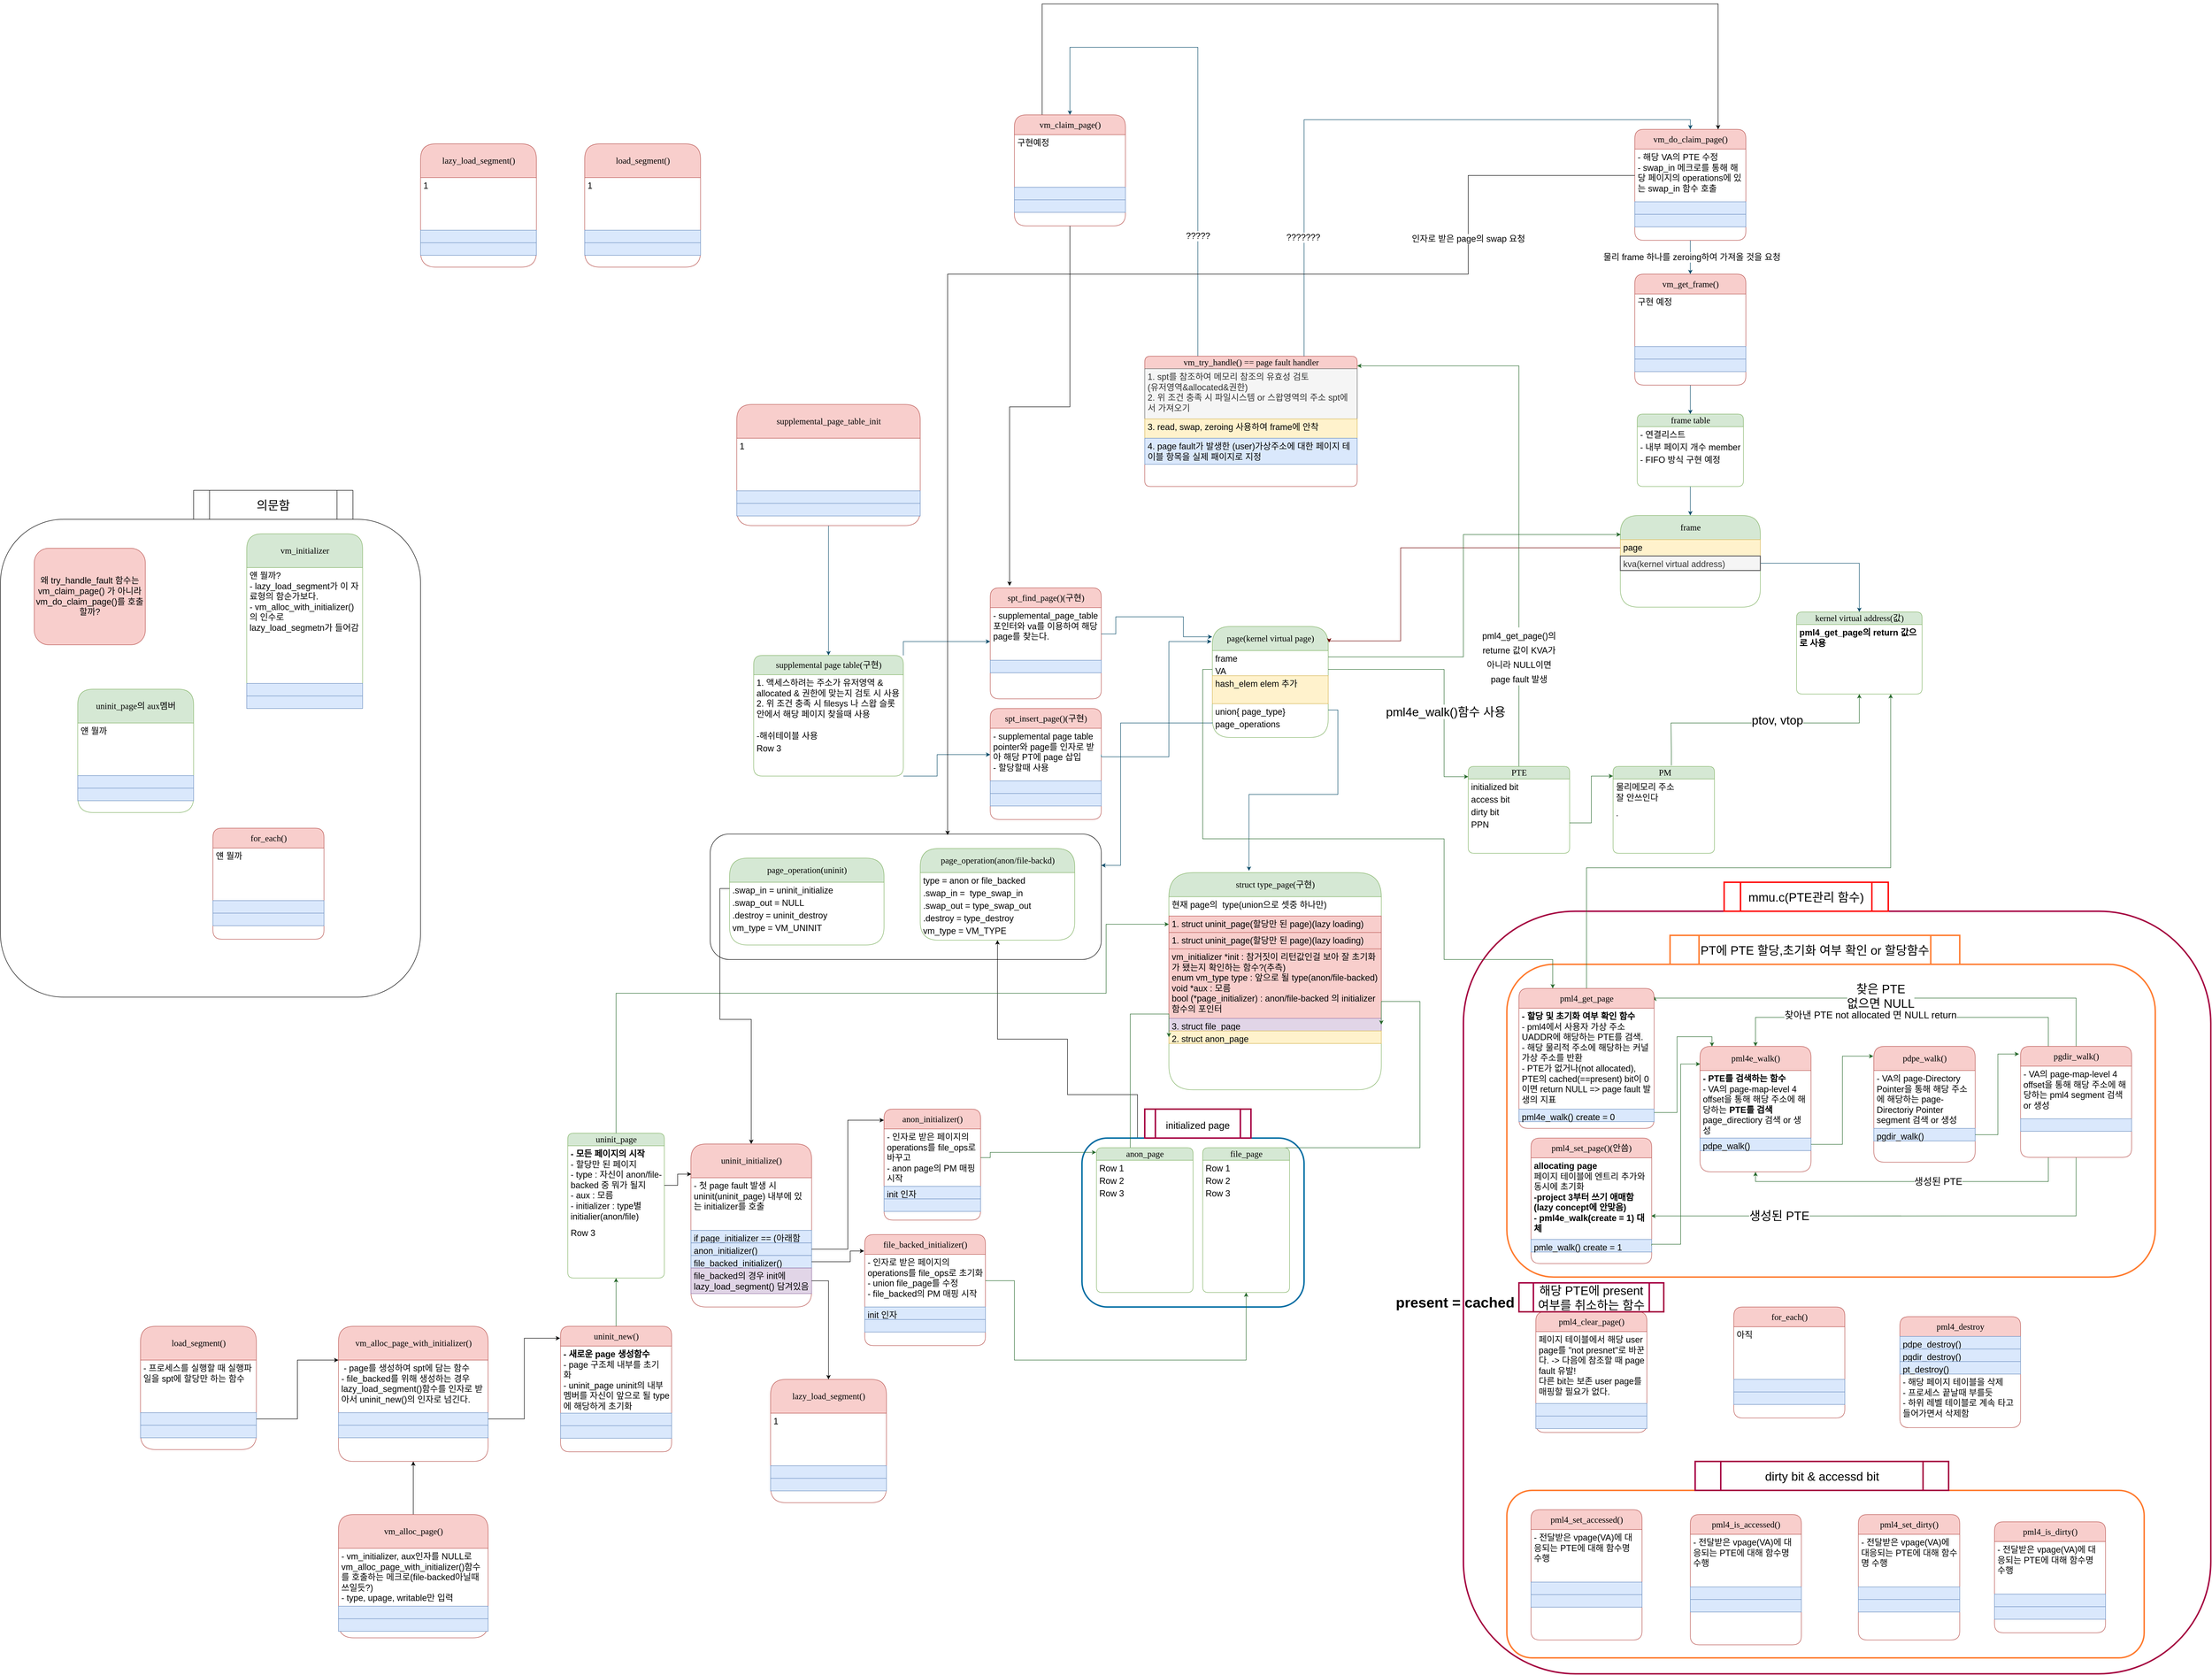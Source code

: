<mxfile version="20.7.4" type="device"><diagram id="6a731a19-8d31-9384-78a2-239565b7b9f0" name="Page-1"><mxGraphModel dx="4418" dy="3140" grid="1" gridSize="10" guides="1" tooltips="1" connect="1" arrows="1" fold="1" page="1" pageScale="1" pageWidth="1169" pageHeight="827" background="none" math="0" shadow="0"><root><mxCell id="0"/><mxCell id="1" parent="0"/><mxCell id="_pYCkBy9H1YnuwIGsnaf-1979" value="" style="rounded=1;whiteSpace=wrap;html=1;glass=0;strokeColor=#A50040;fontSize=18;fontColor=#ffffff;fillColor=none;strokeWidth=3;" parent="1" vertex="1"><mxGeometry x="1480" y="760" width="1548" height="1580" as="geometry"/></mxCell><mxCell id="ME5U_tQi3Q-BUf2FTSIA-39" value="" style="rounded=1;whiteSpace=wrap;html=1;fillColor=none;" vertex="1" parent="1"><mxGeometry x="-80" y="600" width="810" height="260" as="geometry"/></mxCell><mxCell id="ME5U_tQi3Q-BUf2FTSIA-33" value="" style="rounded=1;whiteSpace=wrap;html=1;fillColor=none;" vertex="1" parent="1"><mxGeometry x="-1550" y="-52" width="870" height="990" as="geometry"/></mxCell><mxCell id="ME5U_tQi3Q-BUf2FTSIA-63" style="edgeStyle=orthogonalEdgeStyle;rounded=0;orthogonalLoop=1;jettySize=auto;html=1;exitX=0.25;exitY=0;exitDx=0;exitDy=0;entryX=0.5;entryY=1;entryDx=0;entryDy=0;fontSize=18;" edge="1" parent="1" source="_pYCkBy9H1YnuwIGsnaf-2143" target="_pYCkBy9H1YnuwIGsnaf-1843"><mxGeometry relative="1" as="geometry"><Array as="points"><mxPoint x="805" y="1140"/><mxPoint x="660" y="1140"/><mxPoint x="660" y="1025"/><mxPoint x="515" y="1025"/></Array></mxGeometry></mxCell><mxCell id="_pYCkBy9H1YnuwIGsnaf-2143" value="" style="rounded=1;whiteSpace=wrap;html=1;glass=0;strokeColor=#006da3;strokeWidth=3;fontSize=30;fontColor=#000000;fillColor=none;" parent="1" vertex="1"><mxGeometry x="690" y="1230" width="460" height="350" as="geometry"/></mxCell><mxCell id="_pYCkBy9H1YnuwIGsnaf-2062" value="" style="rounded=1;whiteSpace=wrap;html=1;glass=0;strokeColor=#FF7C30;strokeWidth=3;fontSize=25;fontColor=#000000;fillColor=none;" parent="1" vertex="1"><mxGeometry x="1570" y="870" width="1343" height="648" as="geometry"/></mxCell><mxCell id="_pYCkBy9H1YnuwIGsnaf-2060" value="" style="rounded=1;whiteSpace=wrap;html=1;glass=0;strokeColor=#FF7C30;strokeWidth=3;fontSize=25;fontColor=#000000;fillColor=none;" parent="1" vertex="1"><mxGeometry x="1570" y="1960" width="1320" height="347" as="geometry"/></mxCell><mxCell id="_pYCkBy9H1YnuwIGsnaf-1949" value="?????" style="edgeStyle=orthogonalEdgeStyle;rounded=0;orthogonalLoop=1;jettySize=auto;html=1;exitX=0.25;exitY=0;exitDx=0;exitDy=0;entryX=0.5;entryY=0;entryDx=0;entryDy=0;strokeColor=#0B4D6A;strokeWidth=1;fontSize=18;fontColor=#000000;" parent="1" source="_pYCkBy9H1YnuwIGsnaf-1812" target="_pYCkBy9H1YnuwIGsnaf-1944" edge="1"><mxGeometry x="-0.525" relative="1" as="geometry"><Array as="points"><mxPoint x="930" y="-1030"/><mxPoint x="665" y="-1030"/></Array><mxPoint y="-1" as="offset"/></mxGeometry></mxCell><mxCell id="_pYCkBy9H1YnuwIGsnaf-1812" value="vm_try_handle() == page fault handler" style="swimlane;html=1;fontStyle=0;childLayout=stackLayout;horizontal=1;startSize=26;fillColor=#f8cecc;horizontalStack=0;resizeParent=1;resizeLast=0;collapsible=1;marginBottom=0;swimlaneFillColor=#ffffff;align=center;rounded=1;shadow=0;comic=0;labelBackgroundColor=none;strokeWidth=1;fontFamily=Verdana;fontSize=18;strokeColor=#b85450;" parent="1" vertex="1"><mxGeometry x="820" y="-390" width="440" height="270" as="geometry"><mxRectangle x="960" y="-30" width="220" height="40" as="alternateBounds"/></mxGeometry></mxCell><mxCell id="_pYCkBy9H1YnuwIGsnaf-1814" value="1. spt를 참조하여 메모리 참조의 유효성 검토&lt;br&gt;(유저영역&amp;amp;allocated&amp;amp;권한)&lt;br&gt;2. 위 조건 충족 시 파일시스템 or 스왑영역의 주소 spt에서 가져오기" style="text;html=1;strokeColor=#666666;fillColor=#f5f5f5;spacingLeft=4;spacingRight=4;whiteSpace=wrap;overflow=hidden;rotatable=0;points=[[0,0.5],[1,0.5]];portConstraint=eastwest;fontSize=18;fontColor=#333333;" parent="_pYCkBy9H1YnuwIGsnaf-1812" vertex="1"><mxGeometry y="26" width="440" height="104" as="geometry"/></mxCell><mxCell id="_pYCkBy9H1YnuwIGsnaf-1815" value="3. read, swap, zeroing 사용하여 frame에 안착" style="text;html=1;strokeColor=#d6b656;fillColor=#fff2cc;spacingLeft=4;spacingRight=4;whiteSpace=wrap;overflow=hidden;rotatable=0;points=[[0,0.5],[1,0.5]];portConstraint=eastwest;fontSize=18;" parent="_pYCkBy9H1YnuwIGsnaf-1812" vertex="1"><mxGeometry y="130" width="440" height="40" as="geometry"/></mxCell><mxCell id="_pYCkBy9H1YnuwIGsnaf-2028" value="4. page fault가 발생한 (user)가상주소에 대한 페이지 테이블 항목을 실제 패이지로 지정&amp;nbsp;" style="text;html=1;strokeColor=#6c8ebf;fillColor=#dae8fc;spacingLeft=4;spacingRight=4;whiteSpace=wrap;overflow=hidden;rotatable=0;points=[[0,0.5],[1,0.5]];portConstraint=eastwest;fontSize=18;" parent="_pYCkBy9H1YnuwIGsnaf-1812" vertex="1"><mxGeometry y="170" width="440" height="54" as="geometry"/></mxCell><mxCell id="_pYCkBy9H1YnuwIGsnaf-1821" value="&lt;font style=&quot;font-size: 18px;&quot;&gt;kernel virtual address(값)&lt;/font&gt;" style="swimlane;html=1;fontStyle=0;childLayout=stackLayout;horizontal=1;startSize=26;fillColor=#d5e8d4;horizontalStack=0;resizeParent=1;resizeLast=0;collapsible=1;marginBottom=0;swimlaneFillColor=#ffffff;align=center;rounded=1;shadow=0;comic=0;labelBackgroundColor=none;strokeWidth=1;fontFamily=Verdana;fontSize=12;strokeColor=#82b366;" parent="1" vertex="1"><mxGeometry x="2170" y="140" width="260" height="170" as="geometry"/></mxCell><mxCell id="_pYCkBy9H1YnuwIGsnaf-1822" value="&lt;b&gt;pml4_get_page의 return 값으로 사용&lt;/b&gt;" style="text;html=1;strokeColor=none;fillColor=none;spacingLeft=4;spacingRight=4;whiteSpace=wrap;overflow=hidden;rotatable=0;points=[[0,0.5],[1,0.5]];portConstraint=eastwest;fontSize=18;fontColor=#000000;" parent="_pYCkBy9H1YnuwIGsnaf-1821" vertex="1"><mxGeometry y="26" width="260" height="64" as="geometry"/></mxCell><mxCell id="_pYCkBy9H1YnuwIGsnaf-1830" value="&lt;font style=&quot;font-size: 18px;&quot;&gt;page(kernel virtual page)&lt;br&gt;&lt;/font&gt;" style="swimlane;html=1;fontStyle=0;childLayout=stackLayout;horizontal=1;startSize=50;fillColor=#d5e8d4;horizontalStack=0;resizeParent=1;resizeLast=0;collapsible=1;marginBottom=0;swimlaneFillColor=#ffffff;align=center;rounded=1;shadow=0;comic=0;labelBackgroundColor=none;strokeWidth=1;fontFamily=Verdana;fontSize=12;strokeColor=#82b366;arcSize=25;" parent="1" vertex="1"><mxGeometry x="960" y="170" width="240" height="230" as="geometry"/></mxCell><mxCell id="_pYCkBy9H1YnuwIGsnaf-1831" value="frame" style="text;html=1;strokeColor=none;fillColor=none;spacingLeft=4;spacingRight=4;whiteSpace=wrap;overflow=hidden;rotatable=0;points=[[0,0.5],[1,0.5]];portConstraint=eastwest;fontSize=18;fontColor=#000000;" parent="_pYCkBy9H1YnuwIGsnaf-1830" vertex="1"><mxGeometry y="50" width="240" height="26" as="geometry"/></mxCell><mxCell id="_pYCkBy9H1YnuwIGsnaf-1832" value="VA" style="text;html=1;strokeColor=none;fillColor=none;spacingLeft=4;spacingRight=4;whiteSpace=wrap;overflow=hidden;rotatable=0;points=[[0,0.5],[1,0.5]];portConstraint=eastwest;fontSize=18;fontColor=#000000;" parent="_pYCkBy9H1YnuwIGsnaf-1830" vertex="1"><mxGeometry y="76" width="240" height="26" as="geometry"/></mxCell><mxCell id="_pYCkBy9H1YnuwIGsnaf-1833" value="hash_elem elem 추가" style="text;html=1;strokeColor=#d6b656;fillColor=#fff2cc;spacingLeft=4;spacingRight=4;whiteSpace=wrap;overflow=hidden;rotatable=0;points=[[0,0.5],[1,0.5]];portConstraint=eastwest;fontSize=18;" parent="_pYCkBy9H1YnuwIGsnaf-1830" vertex="1"><mxGeometry y="102" width="240" height="58" as="geometry"/></mxCell><mxCell id="_pYCkBy9H1YnuwIGsnaf-1865" value="union{ page_type}" style="text;html=1;strokeColor=none;fillColor=none;spacingLeft=4;spacingRight=4;whiteSpace=wrap;overflow=hidden;rotatable=0;points=[[0,0.5],[1,0.5]];portConstraint=eastwest;fontSize=18;fontColor=#000000;" parent="_pYCkBy9H1YnuwIGsnaf-1830" vertex="1"><mxGeometry y="160" width="240" height="26" as="geometry"/></mxCell><mxCell id="_pYCkBy9H1YnuwIGsnaf-1866" value="page_operations" style="text;html=1;strokeColor=none;fillColor=none;spacingLeft=4;spacingRight=4;whiteSpace=wrap;overflow=hidden;rotatable=0;points=[[0,0.5],[1,0.5]];portConstraint=eastwest;fontSize=18;fontColor=#000000;" parent="_pYCkBy9H1YnuwIGsnaf-1830" vertex="1"><mxGeometry y="186" width="240" height="26" as="geometry"/></mxCell><mxCell id="_pYCkBy9H1YnuwIGsnaf-1835" value="&lt;font style=&quot;font-size: 18px;&quot;&gt;frame&lt;br&gt;&lt;/font&gt;" style="swimlane;html=1;fontStyle=0;childLayout=stackLayout;horizontal=1;startSize=50;fillColor=#d5e8d4;horizontalStack=0;resizeParent=1;resizeLast=0;collapsible=1;marginBottom=0;swimlaneFillColor=#ffffff;align=center;rounded=1;shadow=0;comic=0;labelBackgroundColor=none;strokeWidth=1;fontFamily=Verdana;fontSize=12;strokeColor=#82b366;arcSize=25;" parent="1" vertex="1"><mxGeometry x="1805" y="-60" width="290" height="190" as="geometry"/></mxCell><mxCell id="_pYCkBy9H1YnuwIGsnaf-1837" value="page&lt;br&gt;" style="text;html=1;strokeColor=#d6b656;fillColor=#fff2cc;spacingLeft=4;spacingRight=4;whiteSpace=wrap;overflow=hidden;rotatable=0;points=[[0,0.5],[1,0.5]];portConstraint=eastwest;fontSize=18;" parent="_pYCkBy9H1YnuwIGsnaf-1835" vertex="1"><mxGeometry y="50" width="290" height="34" as="geometry"/></mxCell><mxCell id="_pYCkBy9H1YnuwIGsnaf-1838" value="kva(kernel virtual address)" style="text;html=1;strokeColor=#666666;fillColor=#f5f5f5;spacingLeft=4;spacingRight=4;whiteSpace=wrap;overflow=hidden;rotatable=0;points=[[0,0.5],[1,0.5]];portConstraint=eastwest;fontSize=18;fontColor=#333333;strokeWidth=2;perimeterSpacing=1;" parent="_pYCkBy9H1YnuwIGsnaf-1835" vertex="1"><mxGeometry y="84" width="290" height="30" as="geometry"/></mxCell><mxCell id="_pYCkBy9H1YnuwIGsnaf-1843" value="&lt;font style=&quot;font-size: 18px;&quot;&gt;page_operation(anon/file-backd)&lt;br&gt;&lt;/font&gt;" style="swimlane;html=1;fontStyle=0;childLayout=stackLayout;horizontal=1;startSize=50;fillColor=#d5e8d4;horizontalStack=0;resizeParent=1;resizeLast=0;collapsible=1;marginBottom=0;swimlaneFillColor=#ffffff;align=center;rounded=1;shadow=0;comic=0;labelBackgroundColor=none;strokeWidth=1;fontFamily=Verdana;fontSize=12;strokeColor=#82b366;arcSize=25;" parent="1" vertex="1"><mxGeometry x="355" y="630" width="320" height="190" as="geometry"/></mxCell><mxCell id="_pYCkBy9H1YnuwIGsnaf-1844" value="type = anon or file_backed" style="text;html=1;strokeColor=none;fillColor=none;spacingLeft=4;spacingRight=4;whiteSpace=wrap;overflow=hidden;rotatable=0;points=[[0,0.5],[1,0.5]];portConstraint=eastwest;fontSize=18;fontColor=#000000;" parent="_pYCkBy9H1YnuwIGsnaf-1843" vertex="1"><mxGeometry y="50" width="320" height="26" as="geometry"/></mxCell><mxCell id="ME5U_tQi3Q-BUf2FTSIA-32" value=".swap_in =&amp;nbsp; type_swap_in" style="text;html=1;strokeColor=none;fillColor=none;spacingLeft=4;spacingRight=4;whiteSpace=wrap;overflow=hidden;rotatable=0;points=[[0,0.5],[1,0.5]];portConstraint=eastwest;fontSize=18;fontColor=#000000;" vertex="1" parent="_pYCkBy9H1YnuwIGsnaf-1843"><mxGeometry y="76" width="320" height="26" as="geometry"/></mxCell><mxCell id="_pYCkBy9H1YnuwIGsnaf-1845" value=".swap_out = type_swap_out" style="text;html=1;strokeColor=none;fillColor=none;spacingLeft=4;spacingRight=4;whiteSpace=wrap;overflow=hidden;rotatable=0;points=[[0,0.5],[1,0.5]];portConstraint=eastwest;fontSize=18;fontColor=#000000;" parent="_pYCkBy9H1YnuwIGsnaf-1843" vertex="1"><mxGeometry y="102" width="320" height="26" as="geometry"/></mxCell><mxCell id="_pYCkBy9H1YnuwIGsnaf-1846" value=".destroy = type_destroy" style="text;html=1;strokeColor=none;fillColor=none;spacingLeft=4;spacingRight=4;whiteSpace=wrap;overflow=hidden;rotatable=0;points=[[0,0.5],[1,0.5]];portConstraint=eastwest;fontSize=18;fontColor=#000000;" parent="_pYCkBy9H1YnuwIGsnaf-1843" vertex="1"><mxGeometry y="128" width="320" height="26" as="geometry"/></mxCell><mxCell id="_pYCkBy9H1YnuwIGsnaf-1857" value="vm_type = VM_TYPE" style="text;html=1;strokeColor=none;fillColor=none;spacingLeft=4;spacingRight=4;whiteSpace=wrap;overflow=hidden;rotatable=0;points=[[0,0.5],[1,0.5]];portConstraint=eastwest;fontSize=18;fontColor=#000000;" parent="_pYCkBy9H1YnuwIGsnaf-1843" vertex="1"><mxGeometry y="154" width="320" height="26" as="geometry"/></mxCell><mxCell id="_pYCkBy9H1YnuwIGsnaf-1928" style="edgeStyle=orthogonalEdgeStyle;rounded=0;orthogonalLoop=1;jettySize=auto;html=1;exitX=1;exitY=0;exitDx=0;exitDy=0;strokeColor=#0B4D6A;strokeWidth=1;fontSize=18;fontColor=#000000;entryX=-0.001;entryY=0.645;entryDx=0;entryDy=0;entryPerimeter=0;" parent="1" source="_pYCkBy9H1YnuwIGsnaf-1859" target="_pYCkBy9H1YnuwIGsnaf-1925" edge="1"><mxGeometry relative="1" as="geometry"/></mxCell><mxCell id="_pYCkBy9H1YnuwIGsnaf-1930" style="edgeStyle=orthogonalEdgeStyle;rounded=0;orthogonalLoop=1;jettySize=auto;html=1;exitX=1;exitY=1;exitDx=0;exitDy=0;entryX=0;entryY=0.5;entryDx=0;entryDy=0;strokeColor=#0B4D6A;strokeWidth=1;fontSize=18;fontColor=#000000;" parent="1" source="_pYCkBy9H1YnuwIGsnaf-1859" target="_pYCkBy9H1YnuwIGsnaf-1896" edge="1"><mxGeometry relative="1" as="geometry"><Array as="points"><mxPoint x="390" y="480"/><mxPoint x="390" y="436"/></Array></mxGeometry></mxCell><mxCell id="_pYCkBy9H1YnuwIGsnaf-1859" value="&lt;span style=&quot;font-size: 18px;&quot;&gt;supplemental page table(구현)&lt;/span&gt;" style="swimlane;html=1;fontStyle=0;childLayout=stackLayout;horizontal=1;startSize=40;fillColor=#d5e8d4;horizontalStack=0;resizeParent=1;resizeLast=0;collapsible=1;marginBottom=0;swimlaneFillColor=#ffffff;align=center;rounded=1;shadow=0;comic=0;labelBackgroundColor=none;strokeWidth=1;fontFamily=Verdana;fontSize=12;strokeColor=#82b366;" parent="1" vertex="1"><mxGeometry x="10" y="230" width="310" height="250" as="geometry"/></mxCell><mxCell id="_pYCkBy9H1YnuwIGsnaf-1860" value="1. 액세스하려는 주소가 유저영역 &amp;amp; allocated &amp;amp; 권한에 맞는지 검토 시 사용&lt;br&gt;2. 위 조건 충족 시 filesys 나 스왑 슬롯안에서 해당 페이지 찾을때 사용" style="text;html=1;strokeColor=none;fillColor=none;spacingLeft=4;spacingRight=4;whiteSpace=wrap;overflow=hidden;rotatable=0;points=[[0,0.5],[1,0.5]];portConstraint=eastwest;fontSize=18;fontColor=#000000;" parent="_pYCkBy9H1YnuwIGsnaf-1859" vertex="1"><mxGeometry y="40" width="310" height="110" as="geometry"/></mxCell><mxCell id="_pYCkBy9H1YnuwIGsnaf-1861" value="-해쉬테이블 사용&amp;nbsp;" style="text;html=1;strokeColor=none;fillColor=none;spacingLeft=4;spacingRight=4;whiteSpace=wrap;overflow=hidden;rotatable=0;points=[[0,0.5],[1,0.5]];portConstraint=eastwest;fontSize=18;fontColor=#000000;" parent="_pYCkBy9H1YnuwIGsnaf-1859" vertex="1"><mxGeometry y="150" width="310" height="26" as="geometry"/></mxCell><mxCell id="_pYCkBy9H1YnuwIGsnaf-1862" value="Row 3" style="text;html=1;strokeColor=none;fillColor=none;spacingLeft=4;spacingRight=4;whiteSpace=wrap;overflow=hidden;rotatable=0;points=[[0,0.5],[1,0.5]];portConstraint=eastwest;fontSize=18;fontColor=#000000;" parent="_pYCkBy9H1YnuwIGsnaf-1859" vertex="1"><mxGeometry y="176" width="310" height="26" as="geometry"/></mxCell><mxCell id="_pYCkBy9H1YnuwIGsnaf-1867" style="edgeStyle=orthogonalEdgeStyle;rounded=0;orthogonalLoop=1;jettySize=auto;html=1;exitX=0;exitY=0.5;exitDx=0;exitDy=0;strokeColor=#0B4D6A;strokeWidth=1;fontSize=18;fontColor=#000000;entryX=1;entryY=0.25;entryDx=0;entryDy=0;" parent="1" source="_pYCkBy9H1YnuwIGsnaf-1866" target="ME5U_tQi3Q-BUf2FTSIA-39" edge="1"><mxGeometry relative="1" as="geometry"><mxPoint x="560" y="850" as="targetPoint"/><Array as="points"><mxPoint x="770" y="370"/><mxPoint x="770" y="665"/></Array></mxGeometry></mxCell><mxCell id="_pYCkBy9H1YnuwIGsnaf-1868" value="&lt;font style=&quot;font-size: 18px;&quot;&gt;struct type_page(구현)&lt;br&gt;&lt;/font&gt;" style="swimlane;html=1;fontStyle=0;childLayout=stackLayout;horizontal=1;startSize=50;fillColor=#d5e8d4;horizontalStack=0;resizeParent=1;resizeLast=0;collapsible=1;marginBottom=0;swimlaneFillColor=#ffffff;align=center;rounded=1;shadow=0;comic=0;labelBackgroundColor=none;strokeWidth=1;fontFamily=Verdana;fontSize=12;strokeColor=#82b366;arcSize=39;" parent="1" vertex="1"><mxGeometry x="870" y="680" width="440" height="450" as="geometry"/></mxCell><mxCell id="_pYCkBy9H1YnuwIGsnaf-2129" value="현재 page의&amp;nbsp; type(union으로 셋중 하나만)" style="text;html=1;strokeColor=none;fillColor=none;spacingLeft=4;spacingRight=4;whiteSpace=wrap;overflow=hidden;rotatable=0;points=[[0,0.5],[1,0.5]];portConstraint=eastwest;fontSize=18;fontColor=#000000;" parent="_pYCkBy9H1YnuwIGsnaf-1868" vertex="1"><mxGeometry y="50" width="440" height="40" as="geometry"/></mxCell><mxCell id="_pYCkBy9H1YnuwIGsnaf-1870" value="1. struct uninit_page(할당만 된 page)(lazy loading)" style="text;html=1;strokeColor=#b85450;fillColor=#f8cecc;spacingLeft=4;spacingRight=4;whiteSpace=wrap;overflow=hidden;rotatable=0;points=[[0,0.5],[1,0.5]];portConstraint=eastwest;fontSize=18;" parent="_pYCkBy9H1YnuwIGsnaf-1868" vertex="1"><mxGeometry y="90" width="440" height="34" as="geometry"/></mxCell><mxCell id="ME5U_tQi3Q-BUf2FTSIA-42" value="1. struct uninit_page(할당만 된 page)(lazy loading)" style="text;html=1;strokeColor=#b85450;fillColor=#f8cecc;spacingLeft=4;spacingRight=4;whiteSpace=wrap;overflow=hidden;rotatable=0;points=[[0,0.5],[1,0.5]];portConstraint=eastwest;fontSize=18;" vertex="1" parent="_pYCkBy9H1YnuwIGsnaf-1868"><mxGeometry y="124" width="440" height="34" as="geometry"/></mxCell><mxCell id="ME5U_tQi3Q-BUf2FTSIA-41" value="vm_initializer *init : 참거짓이 리턴값인걸 보아 잘 초기화가 됐는지 확인하는 함수?(추측)&lt;br&gt;enum vm_type type : 앞으로 될 type(anon/file-backed)&lt;br&gt;void *aux : 모름&lt;br&gt;bool (*page_initializer) : anon/file-backed 의 initializer함수의 포인터" style="text;html=1;strokeColor=#b85450;fillColor=#f8cecc;spacingLeft=4;spacingRight=4;whiteSpace=wrap;overflow=hidden;rotatable=0;points=[[0,0.5],[1,0.5]];portConstraint=eastwest;fontSize=18;" vertex="1" parent="_pYCkBy9H1YnuwIGsnaf-1868"><mxGeometry y="158" width="440" height="144" as="geometry"/></mxCell><mxCell id="_pYCkBy9H1YnuwIGsnaf-2110" value="3. struct file_page" style="text;html=1;strokeColor=#9673a6;fillColor=#e1d5e7;spacingLeft=4;spacingRight=4;whiteSpace=wrap;overflow=hidden;rotatable=0;points=[[0,0.5],[1,0.5]];portConstraint=eastwest;fontSize=18;" parent="_pYCkBy9H1YnuwIGsnaf-1868" vertex="1"><mxGeometry y="302" width="440" height="26" as="geometry"/></mxCell><mxCell id="_pYCkBy9H1YnuwIGsnaf-1871" value="2. struct anon_page" style="text;html=1;strokeColor=#d6b656;fillColor=#fff2cc;spacingLeft=4;spacingRight=4;whiteSpace=wrap;overflow=hidden;rotatable=0;points=[[0,0.5],[1,0.5]];portConstraint=eastwest;fontSize=18;" parent="_pYCkBy9H1YnuwIGsnaf-1868" vertex="1"><mxGeometry y="328" width="440" height="26" as="geometry"/></mxCell><mxCell id="_pYCkBy9H1YnuwIGsnaf-1879" value="&lt;font style=&quot;font-size: 18px;&quot;&gt;pml4e_walk()&lt;/font&gt;" style="swimlane;html=1;fontStyle=0;childLayout=stackLayout;horizontal=1;startSize=50;fillColor=#f8cecc;horizontalStack=0;resizeParent=1;resizeLast=0;collapsible=1;marginBottom=0;swimlaneFillColor=#ffffff;align=center;rounded=1;shadow=0;comic=0;labelBackgroundColor=none;strokeWidth=1;fontFamily=Verdana;fontSize=18;strokeColor=#b85450;" parent="1" vertex="1"><mxGeometry x="1970" y="1040" width="230" height="260" as="geometry"/></mxCell><mxCell id="_pYCkBy9H1YnuwIGsnaf-1880" value="&lt;b&gt;- PTE를 검색하는 함수&lt;/b&gt;&lt;br&gt;- VA의 page-map-level 4 offset을 통해 해당 주소에 해당하는 &lt;b&gt;PTE를 검색&lt;/b&gt;page_directiory 검색 or 생성" style="text;html=1;strokeColor=none;fillColor=none;spacingLeft=4;spacingRight=4;whiteSpace=wrap;overflow=hidden;rotatable=0;points=[[0,0.5],[1,0.5]];portConstraint=eastwest;fontSize=18;" parent="_pYCkBy9H1YnuwIGsnaf-1879" vertex="1"><mxGeometry y="50" width="230" height="140" as="geometry"/></mxCell><mxCell id="_pYCkBy9H1YnuwIGsnaf-1881" value="pdpe_walk()" style="text;html=1;strokeColor=#6c8ebf;fillColor=#dae8fc;spacingLeft=4;spacingRight=4;whiteSpace=wrap;overflow=hidden;rotatable=0;points=[[0,0.5],[1,0.5]];portConstraint=eastwest;fontSize=18;" parent="_pYCkBy9H1YnuwIGsnaf-1879" vertex="1"><mxGeometry y="190" width="230" height="26" as="geometry"/></mxCell><mxCell id="_pYCkBy9H1YnuwIGsnaf-1883" value="pdpe_walk()" style="swimlane;html=1;fontStyle=0;childLayout=stackLayout;horizontal=1;startSize=50;fillColor=#f8cecc;horizontalStack=0;resizeParent=1;resizeLast=0;collapsible=1;marginBottom=0;swimlaneFillColor=#ffffff;align=center;rounded=1;shadow=0;comic=0;labelBackgroundColor=none;strokeWidth=1;fontFamily=Verdana;fontSize=18;strokeColor=#b85450;" parent="1" vertex="1"><mxGeometry x="2330" y="1040" width="210" height="240" as="geometry"><mxRectangle x="250" y="290" width="150" height="50" as="alternateBounds"/></mxGeometry></mxCell><mxCell id="_pYCkBy9H1YnuwIGsnaf-1884" value="- VA의 page-Directory Pointer을 통해 해당 주소에 해당하는 page-Directoriy Pointer segment 검색 or 생성" style="text;html=1;strokeColor=none;fillColor=none;spacingLeft=4;spacingRight=4;whiteSpace=wrap;overflow=hidden;rotatable=0;points=[[0,0.5],[1,0.5]];portConstraint=eastwest;fontSize=18;" parent="_pYCkBy9H1YnuwIGsnaf-1883" vertex="1"><mxGeometry y="50" width="210" height="120" as="geometry"/></mxCell><mxCell id="_pYCkBy9H1YnuwIGsnaf-1885" value="pgdir_walk()" style="text;html=1;strokeColor=#6c8ebf;fillColor=#dae8fc;spacingLeft=4;spacingRight=4;whiteSpace=wrap;overflow=hidden;rotatable=0;points=[[0,0.5],[1,0.5]];portConstraint=eastwest;fontSize=18;" parent="_pYCkBy9H1YnuwIGsnaf-1883" vertex="1"><mxGeometry y="170" width="210" height="26" as="geometry"/></mxCell><mxCell id="_pYCkBy9H1YnuwIGsnaf-2068" style="edgeStyle=orthogonalEdgeStyle;rounded=0;orthogonalLoop=1;jettySize=auto;html=1;exitX=0.5;exitY=0;exitDx=0;exitDy=0;entryX=1.003;entryY=0.058;entryDx=0;entryDy=0;entryPerimeter=0;strokeColor=#296A2E;strokeWidth=1;fontSize=25;fontColor=#000000;" parent="1" source="_pYCkBy9H1YnuwIGsnaf-1887" target="_pYCkBy9H1YnuwIGsnaf-1955" edge="1"><mxGeometry relative="1" as="geometry"><Array as="points"><mxPoint x="2749" y="940"/><mxPoint x="1876" y="940"/></Array></mxGeometry></mxCell><mxCell id="_pYCkBy9H1YnuwIGsnaf-2069" value="찾은 PTE&lt;br&gt;없으면 NULL" style="edgeLabel;html=1;align=center;verticalAlign=middle;resizable=0;points=[];fontSize=25;fontColor=#000000;" parent="_pYCkBy9H1YnuwIGsnaf-2068" vertex="1" connectable="0"><mxGeometry x="0.038" y="-5" relative="1" as="geometry"><mxPoint x="1" as="offset"/></mxGeometry></mxCell><mxCell id="_pYCkBy9H1YnuwIGsnaf-2073" style="edgeStyle=orthogonalEdgeStyle;rounded=0;orthogonalLoop=1;jettySize=auto;html=1;exitX=0.5;exitY=1;exitDx=0;exitDy=0;entryX=0.996;entryY=0.712;entryDx=0;entryDy=0;entryPerimeter=0;strokeColor=#296A2E;strokeWidth=1;fontSize=25;fontColor=#000000;" parent="1" source="_pYCkBy9H1YnuwIGsnaf-1887" target="_pYCkBy9H1YnuwIGsnaf-2007" edge="1"><mxGeometry relative="1" as="geometry"/></mxCell><mxCell id="_pYCkBy9H1YnuwIGsnaf-2074" value="생성된 PTE" style="edgeLabel;html=1;align=center;verticalAlign=middle;resizable=0;points=[];fontSize=25;fontColor=#000000;" parent="_pYCkBy9H1YnuwIGsnaf-2073" vertex="1" connectable="0"><mxGeometry x="0.472" y="-2" relative="1" as="geometry"><mxPoint as="offset"/></mxGeometry></mxCell><mxCell id="_pYCkBy9H1YnuwIGsnaf-2180" style="edgeStyle=orthogonalEdgeStyle;rounded=0;orthogonalLoop=1;jettySize=auto;html=1;exitX=0.25;exitY=1;exitDx=0;exitDy=0;entryX=0.5;entryY=1;entryDx=0;entryDy=0;strokeColor=#296A2E;strokeWidth=1;fontSize=20;fontColor=#000000;" parent="1" source="_pYCkBy9H1YnuwIGsnaf-1887" target="_pYCkBy9H1YnuwIGsnaf-1879" edge="1"><mxGeometry relative="1" as="geometry"/></mxCell><mxCell id="_pYCkBy9H1YnuwIGsnaf-2181" value="생성된 PTE" style="edgeLabel;html=1;align=center;verticalAlign=middle;resizable=0;points=[];fontSize=20;fontColor=#000000;" parent="_pYCkBy9H1YnuwIGsnaf-2180" vertex="1" connectable="0"><mxGeometry x="-0.177" y="-1" relative="1" as="geometry"><mxPoint as="offset"/></mxGeometry></mxCell><mxCell id="_pYCkBy9H1YnuwIGsnaf-2182" style="edgeStyle=orthogonalEdgeStyle;rounded=0;orthogonalLoop=1;jettySize=auto;html=1;exitX=0.25;exitY=0;exitDx=0;exitDy=0;entryX=0.5;entryY=0;entryDx=0;entryDy=0;strokeColor=#296A2E;strokeWidth=1;fontSize=20;fontColor=#000000;" parent="1" source="_pYCkBy9H1YnuwIGsnaf-1887" target="_pYCkBy9H1YnuwIGsnaf-1879" edge="1"><mxGeometry relative="1" as="geometry"><Array as="points"><mxPoint x="2692" y="980"/><mxPoint x="2085" y="980"/></Array></mxGeometry></mxCell><mxCell id="_pYCkBy9H1YnuwIGsnaf-2183" value="찾아낸 PTE not allocated 면 NULL return" style="edgeLabel;html=1;align=center;verticalAlign=middle;resizable=0;points=[];fontSize=20;fontColor=#000000;" parent="_pYCkBy9H1YnuwIGsnaf-2182" vertex="1" connectable="0"><mxGeometry x="0.18" y="-6" relative="1" as="geometry"><mxPoint as="offset"/></mxGeometry></mxCell><mxCell id="_pYCkBy9H1YnuwIGsnaf-1887" value="&lt;font style=&quot;font-size: 18px;&quot;&gt;pgdir_walk()&lt;/font&gt;" style="swimlane;html=1;fontStyle=0;childLayout=stackLayout;horizontal=1;startSize=41;fillColor=#f8cecc;horizontalStack=0;resizeParent=1;resizeLast=0;collapsible=1;marginBottom=0;swimlaneFillColor=#ffffff;align=center;rounded=1;shadow=0;comic=0;labelBackgroundColor=none;strokeWidth=1;fontFamily=Verdana;fontSize=18;strokeColor=#b85450;" parent="1" vertex="1"><mxGeometry x="2634" y="1040" width="230" height="230" as="geometry"/></mxCell><mxCell id="_pYCkBy9H1YnuwIGsnaf-1888" value="- VA의 page-map-level 4 offset을 통해 해당 주소에 해당하는 pml4 segment 검색 or 생성" style="text;html=1;strokeColor=none;fillColor=none;spacingLeft=4;spacingRight=4;whiteSpace=wrap;overflow=hidden;rotatable=0;points=[[0,0.5],[1,0.5]];portConstraint=eastwest;fontSize=18;" parent="_pYCkBy9H1YnuwIGsnaf-1887" vertex="1"><mxGeometry y="41" width="230" height="109" as="geometry"/></mxCell><mxCell id="_pYCkBy9H1YnuwIGsnaf-1889" value="" style="text;html=1;strokeColor=#6c8ebf;fillColor=#dae8fc;spacingLeft=4;spacingRight=4;whiteSpace=wrap;overflow=hidden;rotatable=0;points=[[0,0.5],[1,0.5]];portConstraint=eastwest;fontSize=18;" parent="_pYCkBy9H1YnuwIGsnaf-1887" vertex="1"><mxGeometry y="150" width="230" height="26" as="geometry"/></mxCell><mxCell id="_pYCkBy9H1YnuwIGsnaf-1895" value="spt_insert_page()(구현)" style="swimlane;html=1;fontStyle=0;childLayout=stackLayout;horizontal=1;startSize=41;fillColor=#f8cecc;horizontalStack=0;resizeParent=1;resizeLast=0;collapsible=1;marginBottom=0;swimlaneFillColor=#ffffff;align=center;rounded=1;shadow=0;comic=0;labelBackgroundColor=none;strokeWidth=1;fontFamily=Verdana;fontSize=18;strokeColor=#b85450;" parent="1" vertex="1"><mxGeometry x="500" y="340" width="230" height="230" as="geometry"/></mxCell><mxCell id="_pYCkBy9H1YnuwIGsnaf-1896" value="- supplemental page table pointer와 page를 인자로 받아 해당 PT에 page 삽입&lt;br&gt;- 할당할때 사용" style="text;html=1;strokeColor=none;fillColor=none;spacingLeft=4;spacingRight=4;whiteSpace=wrap;overflow=hidden;rotatable=0;points=[[0,0.5],[1,0.5]];portConstraint=eastwest;fontSize=18;" parent="_pYCkBy9H1YnuwIGsnaf-1895" vertex="1"><mxGeometry y="41" width="230" height="109" as="geometry"/></mxCell><mxCell id="_pYCkBy9H1YnuwIGsnaf-1897" value="" style="text;html=1;strokeColor=#6c8ebf;fillColor=#dae8fc;spacingLeft=4;spacingRight=4;whiteSpace=wrap;overflow=hidden;rotatable=0;points=[[0,0.5],[1,0.5]];portConstraint=eastwest;fontSize=18;" parent="_pYCkBy9H1YnuwIGsnaf-1895" vertex="1"><mxGeometry y="150" width="230" height="26" as="geometry"/></mxCell><mxCell id="_pYCkBy9H1YnuwIGsnaf-1898" value="" style="text;html=1;strokeColor=#6c8ebf;fillColor=#dae8fc;spacingLeft=4;spacingRight=4;whiteSpace=wrap;overflow=hidden;rotatable=0;points=[[0,0.5],[1,0.5]];portConstraint=eastwest;fontSize=18;" parent="_pYCkBy9H1YnuwIGsnaf-1895" vertex="1"><mxGeometry y="176" width="230" height="26" as="geometry"/></mxCell><mxCell id="_pYCkBy9H1YnuwIGsnaf-1914" style="edgeStyle=orthogonalEdgeStyle;rounded=0;orthogonalLoop=1;jettySize=auto;html=1;exitX=1;exitY=0.5;exitDx=0;exitDy=0;strokeColor=#0B4D6A;strokeWidth=1;fontSize=18;fontColor=#000000;entryX=-0.008;entryY=0.136;entryDx=0;entryDy=0;entryPerimeter=0;" parent="1" source="_pYCkBy9H1YnuwIGsnaf-1896" target="_pYCkBy9H1YnuwIGsnaf-1830" edge="1"><mxGeometry x="-0.635" y="76" relative="1" as="geometry"><mxPoint x="900" y="430" as="targetPoint"/><Array as="points"><mxPoint x="730" y="440"/><mxPoint x="870" y="440"/><mxPoint x="870" y="201"/></Array><mxPoint x="1" as="offset"/></mxGeometry></mxCell><mxCell id="_pYCkBy9H1YnuwIGsnaf-1919" style="edgeStyle=orthogonalEdgeStyle;rounded=0;orthogonalLoop=1;jettySize=auto;html=1;exitX=0.5;exitY=1;exitDx=0;exitDy=0;entryX=0.5;entryY=0;entryDx=0;entryDy=0;strokeColor=#0B4D6A;strokeWidth=1;fontSize=18;fontColor=#000000;" parent="1" source="_pYCkBy9H1YnuwIGsnaf-1915" target="_pYCkBy9H1YnuwIGsnaf-1859" edge="1"><mxGeometry relative="1" as="geometry"/></mxCell><mxCell id="_pYCkBy9H1YnuwIGsnaf-1915" value="supplemental_page_table_init" style="swimlane;html=1;fontStyle=0;childLayout=stackLayout;horizontal=1;startSize=70;fillColor=#f8cecc;horizontalStack=0;resizeParent=1;resizeLast=0;collapsible=1;marginBottom=0;swimlaneFillColor=#ffffff;align=center;rounded=1;shadow=0;comic=0;labelBackgroundColor=none;strokeWidth=1;fontFamily=Verdana;fontSize=18;strokeColor=#b85450;" parent="1" vertex="1"><mxGeometry x="-25" y="-290" width="380" height="251" as="geometry"/></mxCell><mxCell id="_pYCkBy9H1YnuwIGsnaf-1916" value="1" style="text;html=1;strokeColor=none;fillColor=none;spacingLeft=4;spacingRight=4;whiteSpace=wrap;overflow=hidden;rotatable=0;points=[[0,0.5],[1,0.5]];portConstraint=eastwest;fontSize=18;" parent="_pYCkBy9H1YnuwIGsnaf-1915" vertex="1"><mxGeometry y="70" width="380" height="109" as="geometry"/></mxCell><mxCell id="_pYCkBy9H1YnuwIGsnaf-1917" value="" style="text;html=1;strokeColor=#6c8ebf;fillColor=#dae8fc;spacingLeft=4;spacingRight=4;whiteSpace=wrap;overflow=hidden;rotatable=0;points=[[0,0.5],[1,0.5]];portConstraint=eastwest;fontSize=18;" parent="_pYCkBy9H1YnuwIGsnaf-1915" vertex="1"><mxGeometry y="179" width="380" height="26" as="geometry"/></mxCell><mxCell id="_pYCkBy9H1YnuwIGsnaf-1918" value="" style="text;html=1;strokeColor=#6c8ebf;fillColor=#dae8fc;spacingLeft=4;spacingRight=4;whiteSpace=wrap;overflow=hidden;rotatable=0;points=[[0,0.5],[1,0.5]];portConstraint=eastwest;fontSize=18;" parent="_pYCkBy9H1YnuwIGsnaf-1915" vertex="1"><mxGeometry y="205" width="380" height="26" as="geometry"/></mxCell><mxCell id="_pYCkBy9H1YnuwIGsnaf-1924" value="spt_find_page()(구현)" style="swimlane;html=1;fontStyle=0;childLayout=stackLayout;horizontal=1;startSize=41;fillColor=#f8cecc;horizontalStack=0;resizeParent=1;resizeLast=0;collapsible=1;marginBottom=0;swimlaneFillColor=#ffffff;align=center;rounded=1;shadow=0;comic=0;labelBackgroundColor=none;strokeWidth=1;fontFamily=Verdana;fontSize=18;strokeColor=#b85450;" parent="1" vertex="1"><mxGeometry x="500" y="90" width="230" height="230" as="geometry"/></mxCell><mxCell id="_pYCkBy9H1YnuwIGsnaf-1925" value="- supplemental_page_table 포인터와 va를 이용하여 해당 page를 찾는다.&lt;br&gt;" style="text;html=1;strokeColor=none;fillColor=none;spacingLeft=4;spacingRight=4;whiteSpace=wrap;overflow=hidden;rotatable=0;points=[[0,0.5],[1,0.5]];portConstraint=eastwest;fontSize=18;" parent="_pYCkBy9H1YnuwIGsnaf-1924" vertex="1"><mxGeometry y="41" width="230" height="109" as="geometry"/></mxCell><mxCell id="_pYCkBy9H1YnuwIGsnaf-1927" value="" style="text;html=1;strokeColor=#6c8ebf;fillColor=#dae8fc;spacingLeft=4;spacingRight=4;whiteSpace=wrap;overflow=hidden;rotatable=0;points=[[0,0.5],[1,0.5]];portConstraint=eastwest;fontSize=18;" parent="_pYCkBy9H1YnuwIGsnaf-1924" vertex="1"><mxGeometry y="150" width="230" height="26" as="geometry"/></mxCell><mxCell id="_pYCkBy9H1YnuwIGsnaf-1929" style="edgeStyle=orthogonalEdgeStyle;rounded=0;orthogonalLoop=1;jettySize=auto;html=1;exitX=1;exitY=0.5;exitDx=0;exitDy=0;entryX=-0.001;entryY=0.093;entryDx=0;entryDy=0;entryPerimeter=0;strokeColor=#0B4D6A;strokeWidth=1;fontSize=18;fontColor=#000000;" parent="1" source="_pYCkBy9H1YnuwIGsnaf-1925" target="_pYCkBy9H1YnuwIGsnaf-1830" edge="1"><mxGeometry relative="1" as="geometry"><Array as="points"><mxPoint x="760" y="186"/><mxPoint x="760" y="150"/><mxPoint x="900" y="150"/><mxPoint x="900" y="191"/></Array></mxGeometry></mxCell><mxCell id="_pYCkBy9H1YnuwIGsnaf-2043" style="edgeStyle=orthogonalEdgeStyle;rounded=0;orthogonalLoop=1;jettySize=auto;html=1;exitX=0.5;exitY=1;exitDx=0;exitDy=0;entryX=0.5;entryY=0;entryDx=0;entryDy=0;strokeColor=#0B4D6A;strokeWidth=1;fontSize=25;fontColor=#000000;" parent="1" source="_pYCkBy9H1YnuwIGsnaf-1932" target="_pYCkBy9H1YnuwIGsnaf-2039" edge="1"><mxGeometry relative="1" as="geometry"/></mxCell><mxCell id="_pYCkBy9H1YnuwIGsnaf-1932" value="vm_get_frame()" style="swimlane;html=1;fontStyle=0;childLayout=stackLayout;horizontal=1;startSize=41;fillColor=#f8cecc;horizontalStack=0;resizeParent=1;resizeLast=0;collapsible=1;marginBottom=0;swimlaneFillColor=#ffffff;align=center;rounded=1;shadow=0;comic=0;labelBackgroundColor=none;strokeWidth=1;fontFamily=Verdana;fontSize=18;strokeColor=#b85450;" parent="1" vertex="1"><mxGeometry x="1835" y="-560" width="230" height="230" as="geometry"/></mxCell><mxCell id="_pYCkBy9H1YnuwIGsnaf-1933" value="구현 예정" style="text;html=1;strokeColor=none;fillColor=none;spacingLeft=4;spacingRight=4;whiteSpace=wrap;overflow=hidden;rotatable=0;points=[[0,0.5],[1,0.5]];portConstraint=eastwest;fontSize=18;" parent="_pYCkBy9H1YnuwIGsnaf-1932" vertex="1"><mxGeometry y="41" width="230" height="109" as="geometry"/></mxCell><mxCell id="_pYCkBy9H1YnuwIGsnaf-1934" value="" style="text;html=1;strokeColor=#6c8ebf;fillColor=#dae8fc;spacingLeft=4;spacingRight=4;whiteSpace=wrap;overflow=hidden;rotatable=0;points=[[0,0.5],[1,0.5]];portConstraint=eastwest;fontSize=18;" parent="_pYCkBy9H1YnuwIGsnaf-1932" vertex="1"><mxGeometry y="150" width="230" height="26" as="geometry"/></mxCell><mxCell id="_pYCkBy9H1YnuwIGsnaf-1935" value="" style="text;html=1;strokeColor=#6c8ebf;fillColor=#dae8fc;spacingLeft=4;spacingRight=4;whiteSpace=wrap;overflow=hidden;rotatable=0;points=[[0,0.5],[1,0.5]];portConstraint=eastwest;fontSize=18;" parent="_pYCkBy9H1YnuwIGsnaf-1932" vertex="1"><mxGeometry y="176" width="230" height="26" as="geometry"/></mxCell><mxCell id="_pYCkBy9H1YnuwIGsnaf-1943" style="edgeStyle=orthogonalEdgeStyle;rounded=0;orthogonalLoop=1;jettySize=auto;html=1;exitX=0.5;exitY=1;exitDx=0;exitDy=0;entryX=0.5;entryY=0;entryDx=0;entryDy=0;strokeColor=#0B4D6A;strokeWidth=1;fontSize=18;fontColor=#000000;" parent="1" source="_pYCkBy9H1YnuwIGsnaf-1939" target="_pYCkBy9H1YnuwIGsnaf-1932" edge="1"><mxGeometry relative="1" as="geometry"/></mxCell><mxCell id="_pYCkBy9H1YnuwIGsnaf-1950" value="물리 frame 하나를 zeroing하여 가져올 것을 요청" style="edgeLabel;html=1;align=center;verticalAlign=middle;resizable=0;points=[];fontSize=18;fontColor=#000000;" parent="_pYCkBy9H1YnuwIGsnaf-1943" vertex="1" connectable="0"><mxGeometry x="-0.009" y="3" relative="1" as="geometry"><mxPoint as="offset"/></mxGeometry></mxCell><mxCell id="_pYCkBy9H1YnuwIGsnaf-1939" value="vm_do_claim_page()" style="swimlane;html=1;fontStyle=0;childLayout=stackLayout;horizontal=1;startSize=41;fillColor=#f8cecc;horizontalStack=0;resizeParent=1;resizeLast=0;collapsible=1;marginBottom=0;swimlaneFillColor=#ffffff;align=center;rounded=1;shadow=0;comic=0;labelBackgroundColor=none;strokeWidth=1;fontFamily=Verdana;fontSize=18;strokeColor=#b85450;" parent="1" vertex="1"><mxGeometry x="1835" y="-860" width="230" height="230" as="geometry"/></mxCell><mxCell id="_pYCkBy9H1YnuwIGsnaf-1940" value="- 해당 VA의 PTE 수정&lt;br&gt;- swap_in 메크로를 통해 해당 페이지의 operations에 있는 swap_in 함수 호출" style="text;html=1;strokeColor=none;fillColor=none;spacingLeft=4;spacingRight=4;whiteSpace=wrap;overflow=hidden;rotatable=0;points=[[0,0.5],[1,0.5]];portConstraint=eastwest;fontSize=18;" parent="_pYCkBy9H1YnuwIGsnaf-1939" vertex="1"><mxGeometry y="41" width="230" height="109" as="geometry"/></mxCell><mxCell id="_pYCkBy9H1YnuwIGsnaf-1941" value="" style="text;html=1;strokeColor=#6c8ebf;fillColor=#dae8fc;spacingLeft=4;spacingRight=4;whiteSpace=wrap;overflow=hidden;rotatable=0;points=[[0,0.5],[1,0.5]];portConstraint=eastwest;fontSize=18;" parent="_pYCkBy9H1YnuwIGsnaf-1939" vertex="1"><mxGeometry y="150" width="230" height="26" as="geometry"/></mxCell><mxCell id="_pYCkBy9H1YnuwIGsnaf-1942" value="" style="text;html=1;strokeColor=#6c8ebf;fillColor=#dae8fc;spacingLeft=4;spacingRight=4;whiteSpace=wrap;overflow=hidden;rotatable=0;points=[[0,0.5],[1,0.5]];portConstraint=eastwest;fontSize=18;" parent="_pYCkBy9H1YnuwIGsnaf-1939" vertex="1"><mxGeometry y="176" width="230" height="26" as="geometry"/></mxCell><mxCell id="_pYCkBy9H1YnuwIGsnaf-1948" value="" style="edgeStyle=orthogonalEdgeStyle;rounded=0;orthogonalLoop=1;jettySize=auto;html=1;exitX=0.75;exitY=0;exitDx=0;exitDy=0;entryX=0.5;entryY=0;entryDx=0;entryDy=0;strokeColor=#0B4D6A;strokeWidth=1;fontSize=18;fontColor=#000000;" parent="1" source="_pYCkBy9H1YnuwIGsnaf-1812" target="_pYCkBy9H1YnuwIGsnaf-1939" edge="1"><mxGeometry x="0.13" relative="1" as="geometry"><mxPoint as="offset"/></mxGeometry></mxCell><mxCell id="ME5U_tQi3Q-BUf2FTSIA-59" value="???????" style="edgeLabel;html=1;align=center;verticalAlign=middle;resizable=0;points=[];fontSize=18;" vertex="1" connectable="0" parent="_pYCkBy9H1YnuwIGsnaf-1948"><mxGeometry x="-0.624" y="2" relative="1" as="geometry"><mxPoint as="offset"/></mxGeometry></mxCell><mxCell id="ME5U_tQi3Q-BUf2FTSIA-55" style="edgeStyle=orthogonalEdgeStyle;rounded=0;orthogonalLoop=1;jettySize=auto;html=1;exitX=0.5;exitY=1;exitDx=0;exitDy=0;entryX=0.174;entryY=-0.018;entryDx=0;entryDy=0;entryPerimeter=0;fontSize=18;" edge="1" parent="1" source="_pYCkBy9H1YnuwIGsnaf-1944" target="_pYCkBy9H1YnuwIGsnaf-1924"><mxGeometry relative="1" as="geometry"/></mxCell><mxCell id="ME5U_tQi3Q-BUf2FTSIA-56" style="edgeStyle=orthogonalEdgeStyle;rounded=0;orthogonalLoop=1;jettySize=auto;html=1;exitX=0.25;exitY=0;exitDx=0;exitDy=0;entryX=0.75;entryY=0;entryDx=0;entryDy=0;fontSize=18;" edge="1" parent="1" source="_pYCkBy9H1YnuwIGsnaf-1944" target="_pYCkBy9H1YnuwIGsnaf-1939"><mxGeometry relative="1" as="geometry"><Array as="points"><mxPoint x="608" y="-1120"/><mxPoint x="2008" y="-1120"/></Array></mxGeometry></mxCell><mxCell id="_pYCkBy9H1YnuwIGsnaf-1944" value="vm_claim_page()" style="swimlane;html=1;fontStyle=0;childLayout=stackLayout;horizontal=1;startSize=41;fillColor=#f8cecc;horizontalStack=0;resizeParent=1;resizeLast=0;collapsible=1;marginBottom=0;swimlaneFillColor=#ffffff;align=center;rounded=1;shadow=0;comic=0;labelBackgroundColor=none;strokeWidth=1;fontFamily=Verdana;fontSize=18;strokeColor=#b85450;arcSize=20;" parent="1" vertex="1"><mxGeometry x="550" y="-890" width="230" height="230" as="geometry"/></mxCell><mxCell id="_pYCkBy9H1YnuwIGsnaf-1945" value="구현예정" style="text;html=1;strokeColor=none;fillColor=none;spacingLeft=4;spacingRight=4;whiteSpace=wrap;overflow=hidden;rotatable=0;points=[[0,0.5],[1,0.5]];portConstraint=eastwest;fontSize=18;" parent="_pYCkBy9H1YnuwIGsnaf-1944" vertex="1"><mxGeometry y="41" width="230" height="109" as="geometry"/></mxCell><mxCell id="_pYCkBy9H1YnuwIGsnaf-1946" value="" style="text;html=1;strokeColor=#6c8ebf;fillColor=#dae8fc;spacingLeft=4;spacingRight=4;whiteSpace=wrap;overflow=hidden;rotatable=0;points=[[0,0.5],[1,0.5]];portConstraint=eastwest;fontSize=18;" parent="_pYCkBy9H1YnuwIGsnaf-1944" vertex="1"><mxGeometry y="150" width="230" height="26" as="geometry"/></mxCell><mxCell id="_pYCkBy9H1YnuwIGsnaf-1947" value="" style="text;html=1;strokeColor=#6c8ebf;fillColor=#dae8fc;spacingLeft=4;spacingRight=4;whiteSpace=wrap;overflow=hidden;rotatable=0;points=[[0,0.5],[1,0.5]];portConstraint=eastwest;fontSize=18;" parent="_pYCkBy9H1YnuwIGsnaf-1944" vertex="1"><mxGeometry y="176" width="230" height="26" as="geometry"/></mxCell><mxCell id="_pYCkBy9H1YnuwIGsnaf-2189" style="edgeStyle=orthogonalEdgeStyle;rounded=0;orthogonalLoop=1;jettySize=auto;html=1;exitX=0.5;exitY=0;exitDx=0;exitDy=0;entryX=0.75;entryY=1;entryDx=0;entryDy=0;strokeColor=#296A2E;strokeWidth=1;fontSize=20;fontColor=#000000;" parent="1" source="_pYCkBy9H1YnuwIGsnaf-1955" target="_pYCkBy9H1YnuwIGsnaf-1821" edge="1"><mxGeometry relative="1" as="geometry"><Array as="points"><mxPoint x="1735" y="670"/><mxPoint x="2365" y="670"/></Array></mxGeometry></mxCell><mxCell id="_pYCkBy9H1YnuwIGsnaf-1955" value="pml4_get_page" style="swimlane;html=1;fontStyle=0;childLayout=stackLayout;horizontal=1;startSize=41;fillColor=#f8cecc;horizontalStack=0;resizeParent=1;resizeLast=0;collapsible=1;marginBottom=0;swimlaneFillColor=#ffffff;align=center;rounded=1;shadow=0;comic=0;labelBackgroundColor=none;strokeWidth=1;fontFamily=Verdana;fontSize=18;strokeColor=#b85450;" parent="1" vertex="1"><mxGeometry x="1595" y="920" width="280" height="290" as="geometry"/></mxCell><mxCell id="_pYCkBy9H1YnuwIGsnaf-1956" value="&lt;b style=&quot;border-color: var(--border-color); font-family: noto, notojp, notokr, Helvetica, &amp;quot;Microsoft YaHei&amp;quot;, &amp;quot;Apple SD Gothic Neo&amp;quot;, &amp;quot;Malgun Gothic&amp;quot;, &amp;quot;맑은 고딕&amp;quot;, Dotum, 돋움, sans-serif;&quot;&gt;- 할당 및 초기화 여부 확인 함수&lt;/b&gt;&lt;span style=&quot;font-family: noto, notojp, notokr, Helvetica, &amp;quot;Microsoft YaHei&amp;quot;, &amp;quot;Apple SD Gothic Neo&amp;quot;, &amp;quot;Malgun Gothic&amp;quot;, &amp;quot;맑은 고딕&amp;quot;, Dotum, 돋움, sans-serif; background-color: rgb(253, 253, 253);&quot;&gt;&lt;br&gt;- pml4에서 사용자 가상 주소 UADDR에 해당하는 PTE를 검색.&lt;br&gt;- 해당 물리적 주소에 해당하는 커널 가상 주소를 반환&lt;br&gt;- PTE가 없거나(not allocated), PTE의 cached(==present) bit이 0이면 return NULL =&amp;gt; page fault 발생의 지표&amp;nbsp;&lt;br&gt;&lt;br&gt;&lt;/span&gt;" style="text;html=1;strokeColor=none;fillColor=none;spacingLeft=4;spacingRight=4;whiteSpace=wrap;overflow=hidden;rotatable=0;points=[[0,0.5],[1,0.5]];portConstraint=eastwest;fontSize=18;" parent="_pYCkBy9H1YnuwIGsnaf-1955" vertex="1"><mxGeometry y="41" width="280" height="209" as="geometry"/></mxCell><mxCell id="_pYCkBy9H1YnuwIGsnaf-1957" value="pml4e_walk() create = 0" style="text;html=1;strokeColor=#6c8ebf;fillColor=#dae8fc;spacingLeft=4;spacingRight=4;whiteSpace=wrap;overflow=hidden;rotatable=0;points=[[0,0.5],[1,0.5]];portConstraint=eastwest;fontSize=18;" parent="_pYCkBy9H1YnuwIGsnaf-1955" vertex="1"><mxGeometry y="250" width="280" height="26" as="geometry"/></mxCell><mxCell id="_pYCkBy9H1YnuwIGsnaf-1972" style="edgeStyle=orthogonalEdgeStyle;rounded=0;orthogonalLoop=1;jettySize=auto;html=1;exitX=0;exitY=0.5;exitDx=0;exitDy=0;strokeColor=#6F0000;strokeWidth=1;fontSize=18;fontColor=#000000;fillColor=#a20025;entryX=1.008;entryY=0.145;entryDx=0;entryDy=0;entryPerimeter=0;" parent="1" source="_pYCkBy9H1YnuwIGsnaf-1837" target="_pYCkBy9H1YnuwIGsnaf-1830" edge="1"><mxGeometry relative="1" as="geometry"><mxPoint x="1240" y="200" as="targetPoint"/><Array as="points"><mxPoint x="1350" y="7"/><mxPoint x="1350" y="200"/><mxPoint x="1202" y="200"/></Array></mxGeometry></mxCell><mxCell id="_pYCkBy9H1YnuwIGsnaf-1980" style="edgeStyle=orthogonalEdgeStyle;rounded=0;orthogonalLoop=1;jettySize=auto;html=1;exitX=1;exitY=0.5;exitDx=0;exitDy=0;strokeColor=#0B4D6A;strokeWidth=1;fontSize=18;fontColor=#000000;entryX=0.377;entryY=-0.008;entryDx=0;entryDy=0;entryPerimeter=0;" parent="1" source="_pYCkBy9H1YnuwIGsnaf-1865" target="_pYCkBy9H1YnuwIGsnaf-1868" edge="1"><mxGeometry relative="1" as="geometry"><mxPoint x="1250" y="730" as="targetPoint"/></mxGeometry></mxCell><mxCell id="_pYCkBy9H1YnuwIGsnaf-1981" value="pml4_set_accessed()" style="swimlane;html=1;fontStyle=0;childLayout=stackLayout;horizontal=1;startSize=41;fillColor=#f8cecc;horizontalStack=0;resizeParent=1;resizeLast=0;collapsible=1;marginBottom=0;swimlaneFillColor=#ffffff;align=center;rounded=1;shadow=0;comic=0;labelBackgroundColor=none;strokeWidth=1;fontFamily=Verdana;fontSize=18;strokeColor=#b85450;" parent="1" vertex="1"><mxGeometry x="1620" y="2000" width="230" height="270" as="geometry"/></mxCell><mxCell id="_pYCkBy9H1YnuwIGsnaf-1982" value="- 전달받은 vpage(VA)에 대응되는 PTE에 대해 함수명 수행" style="text;html=1;strokeColor=none;fillColor=none;spacingLeft=4;spacingRight=4;whiteSpace=wrap;overflow=hidden;rotatable=0;points=[[0,0.5],[1,0.5]];portConstraint=eastwest;fontSize=18;" parent="_pYCkBy9H1YnuwIGsnaf-1981" vertex="1"><mxGeometry y="41" width="230" height="109" as="geometry"/></mxCell><mxCell id="_pYCkBy9H1YnuwIGsnaf-1983" value="" style="text;html=1;strokeColor=#6c8ebf;fillColor=#dae8fc;spacingLeft=4;spacingRight=4;whiteSpace=wrap;overflow=hidden;rotatable=0;points=[[0,0.5],[1,0.5]];portConstraint=eastwest;fontSize=18;" parent="_pYCkBy9H1YnuwIGsnaf-1981" vertex="1"><mxGeometry y="150" width="230" height="26" as="geometry"/></mxCell><mxCell id="_pYCkBy9H1YnuwIGsnaf-1984" value="" style="text;html=1;strokeColor=#6c8ebf;fillColor=#dae8fc;spacingLeft=4;spacingRight=4;whiteSpace=wrap;overflow=hidden;rotatable=0;points=[[0,0.5],[1,0.5]];portConstraint=eastwest;fontSize=18;" parent="_pYCkBy9H1YnuwIGsnaf-1981" vertex="1"><mxGeometry y="176" width="230" height="26" as="geometry"/></mxCell><mxCell id="_pYCkBy9H1YnuwIGsnaf-1985" value="pml4_is_accessed()" style="swimlane;html=1;fontStyle=0;childLayout=stackLayout;horizontal=1;startSize=41;fillColor=#f8cecc;horizontalStack=0;resizeParent=1;resizeLast=0;collapsible=1;marginBottom=0;swimlaneFillColor=#ffffff;align=center;rounded=1;shadow=0;comic=0;labelBackgroundColor=none;strokeWidth=1;fontFamily=Verdana;fontSize=18;strokeColor=#b85450;" parent="1" vertex="1"><mxGeometry x="1950" y="2010" width="230" height="270" as="geometry"/></mxCell><mxCell id="_pYCkBy9H1YnuwIGsnaf-1986" value="- 전달받은 vpage(VA)에 대응되는 PTE에 대해 함수명 수행" style="text;html=1;strokeColor=none;fillColor=none;spacingLeft=4;spacingRight=4;whiteSpace=wrap;overflow=hidden;rotatable=0;points=[[0,0.5],[1,0.5]];portConstraint=eastwest;fontSize=18;" parent="_pYCkBy9H1YnuwIGsnaf-1985" vertex="1"><mxGeometry y="41" width="230" height="109" as="geometry"/></mxCell><mxCell id="_pYCkBy9H1YnuwIGsnaf-1987" value="" style="text;html=1;strokeColor=#6c8ebf;fillColor=#dae8fc;spacingLeft=4;spacingRight=4;whiteSpace=wrap;overflow=hidden;rotatable=0;points=[[0,0.5],[1,0.5]];portConstraint=eastwest;fontSize=18;" parent="_pYCkBy9H1YnuwIGsnaf-1985" vertex="1"><mxGeometry y="150" width="230" height="26" as="geometry"/></mxCell><mxCell id="_pYCkBy9H1YnuwIGsnaf-1988" value="" style="text;html=1;strokeColor=#6c8ebf;fillColor=#dae8fc;spacingLeft=4;spacingRight=4;whiteSpace=wrap;overflow=hidden;rotatable=0;points=[[0,0.5],[1,0.5]];portConstraint=eastwest;fontSize=18;" parent="_pYCkBy9H1YnuwIGsnaf-1985" vertex="1"><mxGeometry y="176" width="230" height="26" as="geometry"/></mxCell><mxCell id="_pYCkBy9H1YnuwIGsnaf-1989" value="pml4_set_dirty()" style="swimlane;html=1;fontStyle=0;childLayout=stackLayout;horizontal=1;startSize=41;fillColor=#f8cecc;horizontalStack=0;resizeParent=1;resizeLast=0;collapsible=1;marginBottom=0;swimlaneFillColor=#ffffff;align=center;rounded=1;shadow=0;comic=0;labelBackgroundColor=none;strokeWidth=1;fontFamily=Verdana;fontSize=18;strokeColor=#b85450;" parent="1" vertex="1"><mxGeometry x="2298" y="2010" width="210" height="260" as="geometry"/></mxCell><mxCell id="_pYCkBy9H1YnuwIGsnaf-1990" value="- 전달받은 vpage(VA)에 대응되는 PTE에 대해 함수명 수행" style="text;html=1;strokeColor=none;fillColor=none;spacingLeft=4;spacingRight=4;whiteSpace=wrap;overflow=hidden;rotatable=0;points=[[0,0.5],[1,0.5]];portConstraint=eastwest;fontSize=18;" parent="_pYCkBy9H1YnuwIGsnaf-1989" vertex="1"><mxGeometry y="41" width="210" height="109" as="geometry"/></mxCell><mxCell id="_pYCkBy9H1YnuwIGsnaf-1991" value="" style="text;html=1;strokeColor=#6c8ebf;fillColor=#dae8fc;spacingLeft=4;spacingRight=4;whiteSpace=wrap;overflow=hidden;rotatable=0;points=[[0,0.5],[1,0.5]];portConstraint=eastwest;fontSize=18;" parent="_pYCkBy9H1YnuwIGsnaf-1989" vertex="1"><mxGeometry y="150" width="210" height="26" as="geometry"/></mxCell><mxCell id="_pYCkBy9H1YnuwIGsnaf-1992" value="" style="text;html=1;strokeColor=#6c8ebf;fillColor=#dae8fc;spacingLeft=4;spacingRight=4;whiteSpace=wrap;overflow=hidden;rotatable=0;points=[[0,0.5],[1,0.5]];portConstraint=eastwest;fontSize=18;" parent="_pYCkBy9H1YnuwIGsnaf-1989" vertex="1"><mxGeometry y="176" width="210" height="26" as="geometry"/></mxCell><mxCell id="_pYCkBy9H1YnuwIGsnaf-1993" value="pml4_is_dirty()" style="swimlane;html=1;fontStyle=0;childLayout=stackLayout;horizontal=1;startSize=41;fillColor=#f8cecc;horizontalStack=0;resizeParent=1;resizeLast=0;collapsible=1;marginBottom=0;swimlaneFillColor=#ffffff;align=center;rounded=1;shadow=0;comic=0;labelBackgroundColor=none;strokeWidth=1;fontFamily=Verdana;fontSize=18;strokeColor=#b85450;" parent="1" vertex="1"><mxGeometry x="2580" y="2025" width="230" height="230" as="geometry"/></mxCell><mxCell id="_pYCkBy9H1YnuwIGsnaf-1994" value="- 전달받은 vpage(VA)에 대응되는 PTE에 대해 함수명 수행" style="text;html=1;strokeColor=none;fillColor=none;spacingLeft=4;spacingRight=4;whiteSpace=wrap;overflow=hidden;rotatable=0;points=[[0,0.5],[1,0.5]];portConstraint=eastwest;fontSize=18;" parent="_pYCkBy9H1YnuwIGsnaf-1993" vertex="1"><mxGeometry y="41" width="230" height="109" as="geometry"/></mxCell><mxCell id="_pYCkBy9H1YnuwIGsnaf-1995" value="" style="text;html=1;strokeColor=#6c8ebf;fillColor=#dae8fc;spacingLeft=4;spacingRight=4;whiteSpace=wrap;overflow=hidden;rotatable=0;points=[[0,0.5],[1,0.5]];portConstraint=eastwest;fontSize=18;" parent="_pYCkBy9H1YnuwIGsnaf-1993" vertex="1"><mxGeometry y="150" width="230" height="26" as="geometry"/></mxCell><mxCell id="_pYCkBy9H1YnuwIGsnaf-1996" value="" style="text;html=1;strokeColor=#6c8ebf;fillColor=#dae8fc;spacingLeft=4;spacingRight=4;whiteSpace=wrap;overflow=hidden;rotatable=0;points=[[0,0.5],[1,0.5]];portConstraint=eastwest;fontSize=18;" parent="_pYCkBy9H1YnuwIGsnaf-1993" vertex="1"><mxGeometry y="176" width="230" height="26" as="geometry"/></mxCell><mxCell id="_pYCkBy9H1YnuwIGsnaf-1997" value="&lt;font style=&quot;font-size: 25px;&quot;&gt;mmu.c(PTE관리 함수)&lt;/font&gt;" style="shape=process;whiteSpace=wrap;html=1;backgroundOutline=1;glass=0;strokeColor=#FF0808;strokeWidth=3;fontSize=18;fontColor=#000000;fillColor=none;" parent="1" vertex="1"><mxGeometry x="2020" y="700" width="340" height="60" as="geometry"/></mxCell><mxCell id="_pYCkBy9H1YnuwIGsnaf-2002" value="pml4_clear_page()" style="swimlane;html=1;fontStyle=0;childLayout=stackLayout;horizontal=1;startSize=41;fillColor=#f8cecc;horizontalStack=0;resizeParent=1;resizeLast=0;collapsible=1;marginBottom=0;swimlaneFillColor=#ffffff;align=center;rounded=1;shadow=0;comic=0;labelBackgroundColor=none;strokeWidth=1;fontFamily=Verdana;fontSize=18;strokeColor=#b85450;" parent="1" vertex="1"><mxGeometry x="1630" y="1590" width="230" height="250" as="geometry"/></mxCell><mxCell id="_pYCkBy9H1YnuwIGsnaf-2003" value="페이지 테이블에서 해당 user page를 &quot;not presnet&quot;로 바꾼다. -&amp;gt; 다음에 참조할 때 page fault 유발!&lt;br&gt;다른 bit는 보존 user page를 매핑할 필요가 없다." style="text;html=1;strokeColor=none;fillColor=none;spacingLeft=4;spacingRight=4;whiteSpace=wrap;overflow=hidden;rotatable=0;points=[[0,0.5],[1,0.5]];portConstraint=eastwest;fontSize=18;" parent="_pYCkBy9H1YnuwIGsnaf-2002" vertex="1"><mxGeometry y="41" width="230" height="149" as="geometry"/></mxCell><mxCell id="_pYCkBy9H1YnuwIGsnaf-2004" value="" style="text;html=1;strokeColor=#6c8ebf;fillColor=#dae8fc;spacingLeft=4;spacingRight=4;whiteSpace=wrap;overflow=hidden;rotatable=0;points=[[0,0.5],[1,0.5]];portConstraint=eastwest;fontSize=18;" parent="_pYCkBy9H1YnuwIGsnaf-2002" vertex="1"><mxGeometry y="190" width="230" height="26" as="geometry"/></mxCell><mxCell id="_pYCkBy9H1YnuwIGsnaf-2005" value="" style="text;html=1;strokeColor=#6c8ebf;fillColor=#dae8fc;spacingLeft=4;spacingRight=4;whiteSpace=wrap;overflow=hidden;rotatable=0;points=[[0,0.5],[1,0.5]];portConstraint=eastwest;fontSize=18;" parent="_pYCkBy9H1YnuwIGsnaf-2002" vertex="1"><mxGeometry y="216" width="230" height="26" as="geometry"/></mxCell><mxCell id="_pYCkBy9H1YnuwIGsnaf-2006" value="pml4_set_page()(안씀)" style="swimlane;html=1;fontStyle=0;childLayout=stackLayout;horizontal=1;startSize=41;fillColor=#f8cecc;horizontalStack=0;resizeParent=1;resizeLast=0;collapsible=1;marginBottom=0;swimlaneFillColor=#ffffff;align=center;rounded=1;shadow=0;comic=0;labelBackgroundColor=none;strokeWidth=1;fontFamily=Verdana;fontSize=18;strokeColor=#b85450;" parent="1" vertex="1"><mxGeometry x="1620" y="1230" width="250" height="260" as="geometry"/></mxCell><mxCell id="_pYCkBy9H1YnuwIGsnaf-2007" value="&lt;b&gt;allocating page&lt;br&gt;&lt;/b&gt;페이지 테이블에 엔트리 추가와 동시에 초기화&lt;br&gt;&lt;b&gt;-project 3부터 쓰기 애매함(lazy concept에 안맞음)&lt;br&gt;- pml4e_walk(create = 1) 대체&lt;/b&gt;" style="text;html=1;strokeColor=none;fillColor=none;spacingLeft=4;spacingRight=4;whiteSpace=wrap;overflow=hidden;rotatable=0;points=[[0,0.5],[1,0.5]];portConstraint=eastwest;fontSize=18;" parent="_pYCkBy9H1YnuwIGsnaf-2006" vertex="1"><mxGeometry y="41" width="250" height="169" as="geometry"/></mxCell><mxCell id="_pYCkBy9H1YnuwIGsnaf-2008" value="pmle_walk() create = 1" style="text;html=1;strokeColor=#6c8ebf;fillColor=#dae8fc;spacingLeft=4;spacingRight=4;whiteSpace=wrap;overflow=hidden;rotatable=0;points=[[0,0.5],[1,0.5]];portConstraint=eastwest;fontSize=18;" parent="_pYCkBy9H1YnuwIGsnaf-2006" vertex="1"><mxGeometry y="210" width="250" height="26" as="geometry"/></mxCell><mxCell id="_pYCkBy9H1YnuwIGsnaf-2010" value="for_each()" style="swimlane;html=1;fontStyle=0;childLayout=stackLayout;horizontal=1;startSize=41;fillColor=#f8cecc;horizontalStack=0;resizeParent=1;resizeLast=0;collapsible=1;marginBottom=0;swimlaneFillColor=#ffffff;align=center;rounded=1;shadow=0;comic=0;labelBackgroundColor=none;strokeWidth=1;fontFamily=Verdana;fontSize=18;strokeColor=#b85450;" parent="1" vertex="1"><mxGeometry x="2040" y="1580" width="230" height="230" as="geometry"/></mxCell><mxCell id="_pYCkBy9H1YnuwIGsnaf-2011" value="아직" style="text;html=1;strokeColor=none;fillColor=none;spacingLeft=4;spacingRight=4;whiteSpace=wrap;overflow=hidden;rotatable=0;points=[[0,0.5],[1,0.5]];portConstraint=eastwest;fontSize=18;" parent="_pYCkBy9H1YnuwIGsnaf-2010" vertex="1"><mxGeometry y="41" width="230" height="109" as="geometry"/></mxCell><mxCell id="_pYCkBy9H1YnuwIGsnaf-2012" value="" style="text;html=1;strokeColor=#6c8ebf;fillColor=#dae8fc;spacingLeft=4;spacingRight=4;whiteSpace=wrap;overflow=hidden;rotatable=0;points=[[0,0.5],[1,0.5]];portConstraint=eastwest;fontSize=18;" parent="_pYCkBy9H1YnuwIGsnaf-2010" vertex="1"><mxGeometry y="150" width="230" height="26" as="geometry"/></mxCell><mxCell id="_pYCkBy9H1YnuwIGsnaf-2013" value="" style="text;html=1;strokeColor=#6c8ebf;fillColor=#dae8fc;spacingLeft=4;spacingRight=4;whiteSpace=wrap;overflow=hidden;rotatable=0;points=[[0,0.5],[1,0.5]];portConstraint=eastwest;fontSize=18;" parent="_pYCkBy9H1YnuwIGsnaf-2010" vertex="1"><mxGeometry y="176" width="230" height="26" as="geometry"/></mxCell><mxCell id="_pYCkBy9H1YnuwIGsnaf-2015" style="edgeStyle=orthogonalEdgeStyle;rounded=0;orthogonalLoop=1;jettySize=auto;html=1;exitX=1;exitY=0.5;exitDx=0;exitDy=0;entryX=0.5;entryY=0;entryDx=0;entryDy=0;strokeColor=#0B4D6A;strokeWidth=1;fontSize=25;fontColor=#000000;" parent="1" source="_pYCkBy9H1YnuwIGsnaf-1838" target="_pYCkBy9H1YnuwIGsnaf-1821" edge="1"><mxGeometry relative="1" as="geometry"/></mxCell><mxCell id="_pYCkBy9H1YnuwIGsnaf-2044" style="edgeStyle=orthogonalEdgeStyle;rounded=0;orthogonalLoop=1;jettySize=auto;html=1;exitX=0.5;exitY=1;exitDx=0;exitDy=0;entryX=0.5;entryY=0;entryDx=0;entryDy=0;strokeColor=#0B4D6A;strokeWidth=1;fontSize=25;fontColor=#000000;" parent="1" source="_pYCkBy9H1YnuwIGsnaf-2039" target="_pYCkBy9H1YnuwIGsnaf-1835" edge="1"><mxGeometry relative="1" as="geometry"/></mxCell><mxCell id="_pYCkBy9H1YnuwIGsnaf-2039" value="&lt;span style=&quot;font-size: 18px;&quot;&gt;frame table&lt;/span&gt;" style="swimlane;html=1;fontStyle=0;childLayout=stackLayout;horizontal=1;startSize=26;fillColor=#d5e8d4;horizontalStack=0;resizeParent=1;resizeLast=0;collapsible=1;marginBottom=0;swimlaneFillColor=#ffffff;align=center;rounded=1;shadow=0;comic=0;labelBackgroundColor=none;strokeWidth=1;fontFamily=Verdana;fontSize=12;strokeColor=#82b366;glass=0;" parent="1" vertex="1"><mxGeometry x="1840" y="-270" width="220" height="150" as="geometry"/></mxCell><mxCell id="_pYCkBy9H1YnuwIGsnaf-2040" value="- 연결리스트" style="text;html=1;strokeColor=none;fillColor=none;spacingLeft=4;spacingRight=4;whiteSpace=wrap;overflow=hidden;rotatable=0;points=[[0,0.5],[1,0.5]];portConstraint=eastwest;fontSize=18;fontColor=#000000;glass=0;strokeWidth=3;" parent="_pYCkBy9H1YnuwIGsnaf-2039" vertex="1"><mxGeometry y="26" width="220" height="26" as="geometry"/></mxCell><mxCell id="_pYCkBy9H1YnuwIGsnaf-2103" value="- 내부 페이지 개수 member" style="text;html=1;strokeColor=none;fillColor=none;spacingLeft=4;spacingRight=4;whiteSpace=wrap;overflow=hidden;rotatable=0;points=[[0,0.5],[1,0.5]];portConstraint=eastwest;fontSize=18;fontColor=#000000;glass=0;strokeWidth=3;" parent="_pYCkBy9H1YnuwIGsnaf-2039" vertex="1"><mxGeometry y="52" width="220" height="26" as="geometry"/></mxCell><mxCell id="_pYCkBy9H1YnuwIGsnaf-2104" value="- FIFO 방식 구현 예정" style="text;html=1;strokeColor=none;fillColor=none;spacingLeft=4;spacingRight=4;whiteSpace=wrap;overflow=hidden;rotatable=0;points=[[0,0.5],[1,0.5]];portConstraint=eastwest;fontSize=18;fontColor=#000000;glass=0;strokeWidth=3;" parent="_pYCkBy9H1YnuwIGsnaf-2039" vertex="1"><mxGeometry y="78" width="220" height="26" as="geometry"/></mxCell><mxCell id="_pYCkBy9H1YnuwIGsnaf-2045" style="edgeStyle=orthogonalEdgeStyle;rounded=0;orthogonalLoop=1;jettySize=auto;html=1;exitX=1;exitY=0.5;exitDx=0;exitDy=0;entryX=0.003;entryY=0.208;entryDx=0;entryDy=0;entryPerimeter=0;strokeColor=#296A2E;strokeWidth=1;fontSize=25;fontColor=#000000;" parent="1" source="_pYCkBy9H1YnuwIGsnaf-1831" target="_pYCkBy9H1YnuwIGsnaf-1835" edge="1"><mxGeometry x="0.06" y="43" relative="1" as="geometry"><Array as="points"><mxPoint x="1480" y="233"/><mxPoint x="1480" y="-20"/></Array><mxPoint x="1" y="-1" as="offset"/></mxGeometry></mxCell><mxCell id="_pYCkBy9H1YnuwIGsnaf-2056" style="edgeStyle=orthogonalEdgeStyle;rounded=0;orthogonalLoop=1;jettySize=auto;html=1;entryX=0.5;entryY=1;entryDx=0;entryDy=0;strokeColor=#296A2E;strokeWidth=1;fontSize=25;fontColor=#000000;exitX=0.575;exitY=-0.011;exitDx=0;exitDy=0;exitPerimeter=0;" parent="1" source="_pYCkBy9H1YnuwIGsnaf-2084" target="_pYCkBy9H1YnuwIGsnaf-1821" edge="1"><mxGeometry relative="1" as="geometry"><mxPoint x="1910" y="430" as="sourcePoint"/><Array as="points"><mxPoint x="1911" y="430"/><mxPoint x="1910" y="370"/><mxPoint x="2300" y="370"/></Array></mxGeometry></mxCell><mxCell id="_pYCkBy9H1YnuwIGsnaf-2057" value="ptov, vtop" style="edgeLabel;html=1;align=center;verticalAlign=middle;resizable=0;points=[];fontSize=25;fontColor=#000000;" parent="_pYCkBy9H1YnuwIGsnaf-2056" vertex="1" connectable="0"><mxGeometry x="0.388" y="7" relative="1" as="geometry"><mxPoint x="-65" as="offset"/></mxGeometry></mxCell><mxCell id="_pYCkBy9H1YnuwIGsnaf-2058" style="edgeStyle=orthogonalEdgeStyle;rounded=0;orthogonalLoop=1;jettySize=auto;html=1;exitX=0.5;exitY=0;exitDx=0;exitDy=0;entryX=1;entryY=0.074;entryDx=0;entryDy=0;entryPerimeter=0;strokeColor=#296A2E;strokeWidth=1;fontSize=25;fontColor=#000000;" parent="1" source="_pYCkBy9H1YnuwIGsnaf-2047" target="_pYCkBy9H1YnuwIGsnaf-1812" edge="1"><mxGeometry relative="1" as="geometry"/></mxCell><mxCell id="_pYCkBy9H1YnuwIGsnaf-2059" value="&lt;span style=&quot;font-size: 18px;&quot;&gt;pml4_get_page()의&lt;br&gt;&lt;/span&gt;&lt;span style=&quot;font-size: 18px;&quot;&gt;returne 값이 KVA가 &lt;br&gt;아니라 NULL이면&lt;/span&gt;&lt;span style=&quot;font-size: 18px;&quot;&gt;&lt;br&gt;page fault 발생&lt;/span&gt;" style="edgeLabel;html=1;align=center;verticalAlign=middle;resizable=0;points=[];fontSize=25;fontColor=#000000;" parent="_pYCkBy9H1YnuwIGsnaf-2058" vertex="1" connectable="0"><mxGeometry x="0.097" y="5" relative="1" as="geometry"><mxPoint x="5" y="410" as="offset"/></mxGeometry></mxCell><mxCell id="_pYCkBy9H1YnuwIGsnaf-2047" value="&lt;font style=&quot;font-size: 18px;&quot;&gt;PTE&lt;/font&gt;" style="swimlane;html=1;fontStyle=0;childLayout=stackLayout;horizontal=1;startSize=26;fillColor=#d5e8d4;horizontalStack=0;resizeParent=1;resizeLast=0;collapsible=1;marginBottom=0;swimlaneFillColor=#ffffff;align=center;rounded=1;shadow=0;comic=0;labelBackgroundColor=none;strokeWidth=1;fontFamily=Verdana;fontSize=12;strokeColor=#82b366;glass=0;" parent="1" vertex="1"><mxGeometry x="1490" y="460" width="210" height="180" as="geometry"/></mxCell><mxCell id="_pYCkBy9H1YnuwIGsnaf-2048" value="initialized bit" style="text;html=1;strokeColor=none;fillColor=none;spacingLeft=4;spacingRight=4;whiteSpace=wrap;overflow=hidden;rotatable=0;points=[[0,0.5],[1,0.5]];portConstraint=eastwest;fontSize=18;fontColor=#000000;glass=0;strokeWidth=1;" parent="_pYCkBy9H1YnuwIGsnaf-2047" vertex="1"><mxGeometry y="26" width="210" height="26" as="geometry"/></mxCell><mxCell id="_pYCkBy9H1YnuwIGsnaf-2049" value="access bit" style="text;html=1;strokeColor=none;fillColor=none;spacingLeft=4;spacingRight=4;whiteSpace=wrap;overflow=hidden;rotatable=0;points=[[0,0.5],[1,0.5]];portConstraint=eastwest;fontSize=18;fontColor=#000000;glass=0;strokeWidth=1;" parent="_pYCkBy9H1YnuwIGsnaf-2047" vertex="1"><mxGeometry y="52" width="210" height="26" as="geometry"/></mxCell><mxCell id="_pYCkBy9H1YnuwIGsnaf-2051" value="dirty bit" style="text;html=1;strokeColor=none;fillColor=none;spacingLeft=4;spacingRight=4;whiteSpace=wrap;overflow=hidden;rotatable=0;points=[[0,0.5],[1,0.5]];portConstraint=eastwest;fontSize=18;fontColor=#000000;glass=0;strokeWidth=1;" parent="_pYCkBy9H1YnuwIGsnaf-2047" vertex="1"><mxGeometry y="78" width="210" height="26" as="geometry"/></mxCell><mxCell id="_pYCkBy9H1YnuwIGsnaf-2050" value="PPN" style="text;html=1;strokeColor=none;fillColor=none;spacingLeft=4;spacingRight=4;whiteSpace=wrap;overflow=hidden;rotatable=0;points=[[0,0.5],[1,0.5]];portConstraint=eastwest;fontSize=18;fontColor=#000000;glass=0;strokeWidth=1;" parent="_pYCkBy9H1YnuwIGsnaf-2047" vertex="1"><mxGeometry y="104" width="210" height="26" as="geometry"/></mxCell><mxCell id="_pYCkBy9H1YnuwIGsnaf-2054" style="edgeStyle=orthogonalEdgeStyle;rounded=0;orthogonalLoop=1;jettySize=auto;html=1;exitX=1;exitY=0.5;exitDx=0;exitDy=0;entryX=0.001;entryY=0.118;entryDx=0;entryDy=0;entryPerimeter=0;strokeColor=#296A2E;strokeWidth=1;fontSize=25;fontColor=#000000;" parent="1" source="_pYCkBy9H1YnuwIGsnaf-1832" target="_pYCkBy9H1YnuwIGsnaf-2047" edge="1"><mxGeometry x="-0.048" y="50" relative="1" as="geometry"><Array as="points"><mxPoint x="1440" y="259"/><mxPoint x="1440" y="481"/></Array><mxPoint y="-1" as="offset"/></mxGeometry></mxCell><mxCell id="_pYCkBy9H1YnuwIGsnaf-2090" value="pml4e_walk()함수 사용" style="edgeLabel;html=1;align=center;verticalAlign=middle;resizable=0;points=[];fontSize=25;fontColor=#000000;" parent="_pYCkBy9H1YnuwIGsnaf-2054" vertex="1" connectable="0"><mxGeometry x="0.276" y="3" relative="1" as="geometry"><mxPoint as="offset"/></mxGeometry></mxCell><mxCell id="_pYCkBy9H1YnuwIGsnaf-2065" value="PT에 PTE 할당,초기화 여부 확인 or 할당함수" style="shape=process;whiteSpace=wrap;html=1;backgroundOutline=1;glass=0;strokeColor=#FF7C30;strokeWidth=3;fontSize=25;fontColor=#000000;fillColor=none;" parent="1" vertex="1"><mxGeometry x="1908" y="810" width="600" height="60" as="geometry"/></mxCell><mxCell id="_pYCkBy9H1YnuwIGsnaf-2066" style="edgeStyle=orthogonalEdgeStyle;rounded=0;orthogonalLoop=1;jettySize=auto;html=1;exitX=1;exitY=0.5;exitDx=0;exitDy=0;entryX=-0.004;entryY=0.085;entryDx=0;entryDy=0;entryPerimeter=0;strokeColor=#296A2E;strokeWidth=1;fontSize=25;fontColor=#000000;" parent="1" source="_pYCkBy9H1YnuwIGsnaf-1881" target="_pYCkBy9H1YnuwIGsnaf-1883" edge="1"><mxGeometry relative="1" as="geometry"/></mxCell><mxCell id="_pYCkBy9H1YnuwIGsnaf-2067" style="edgeStyle=orthogonalEdgeStyle;rounded=0;orthogonalLoop=1;jettySize=auto;html=1;exitX=1;exitY=0.5;exitDx=0;exitDy=0;entryX=-0.014;entryY=0.069;entryDx=0;entryDy=0;entryPerimeter=0;strokeColor=#296A2E;strokeWidth=1;fontSize=25;fontColor=#000000;" parent="1" source="_pYCkBy9H1YnuwIGsnaf-1885" target="_pYCkBy9H1YnuwIGsnaf-1887" edge="1"><mxGeometry relative="1" as="geometry"/></mxCell><mxCell id="_pYCkBy9H1YnuwIGsnaf-2070" style="edgeStyle=orthogonalEdgeStyle;rounded=0;orthogonalLoop=1;jettySize=auto;html=1;exitX=1;exitY=0.5;exitDx=0;exitDy=0;entryX=0.002;entryY=0.141;entryDx=0;entryDy=0;entryPerimeter=0;strokeColor=#296A2E;strokeWidth=1;fontSize=25;fontColor=#000000;" parent="1" source="_pYCkBy9H1YnuwIGsnaf-2008" target="_pYCkBy9H1YnuwIGsnaf-1879" edge="1"><mxGeometry relative="1" as="geometry"><Array as="points"><mxPoint x="1870" y="1450"/><mxPoint x="1930" y="1450"/><mxPoint x="1930" y="1077"/></Array></mxGeometry></mxCell><mxCell id="_pYCkBy9H1YnuwIGsnaf-2071" style="edgeStyle=orthogonalEdgeStyle;rounded=0;orthogonalLoop=1;jettySize=auto;html=1;exitX=1.001;exitY=0.269;exitDx=0;exitDy=0;entryX=0.108;entryY=0.002;entryDx=0;entryDy=0;entryPerimeter=0;strokeColor=#296A2E;strokeWidth=1;fontSize=25;fontColor=#000000;exitPerimeter=0;" parent="1" source="_pYCkBy9H1YnuwIGsnaf-1957" target="_pYCkBy9H1YnuwIGsnaf-1879" edge="1"><mxGeometry relative="1" as="geometry"/></mxCell><mxCell id="_pYCkBy9H1YnuwIGsnaf-2084" value="&lt;span style=&quot;font-size: 18px;&quot;&gt;&amp;nbsp;PM&lt;/span&gt;" style="swimlane;html=1;fontStyle=0;childLayout=stackLayout;horizontal=1;startSize=26;fillColor=#d5e8d4;horizontalStack=0;resizeParent=1;resizeLast=0;collapsible=1;marginBottom=0;swimlaneFillColor=#ffffff;align=center;rounded=1;shadow=0;comic=0;labelBackgroundColor=none;strokeWidth=1;fontFamily=Verdana;fontSize=12;strokeColor=#82b366;glass=0;" parent="1" vertex="1"><mxGeometry x="1790" y="460" width="210" height="180" as="geometry"/></mxCell><mxCell id="_pYCkBy9H1YnuwIGsnaf-2088" value="물리메모리 주소&lt;br&gt;잘 안쓰인다" style="text;html=1;strokeColor=none;fillColor=none;spacingLeft=4;spacingRight=4;whiteSpace=wrap;overflow=hidden;rotatable=0;points=[[0,0.5],[1,0.5]];portConstraint=eastwest;fontSize=18;fontColor=#000000;glass=0;strokeWidth=1;" parent="_pYCkBy9H1YnuwIGsnaf-2084" vertex="1"><mxGeometry y="26" width="210" height="54" as="geometry"/></mxCell><mxCell id="_pYCkBy9H1YnuwIGsnaf-2086" value="." style="text;html=1;strokeColor=none;fillColor=none;spacingLeft=4;spacingRight=4;whiteSpace=wrap;overflow=hidden;rotatable=0;points=[[0,0.5],[1,0.5]];portConstraint=eastwest;fontSize=18;fontColor=#000000;glass=0;strokeWidth=1;" parent="_pYCkBy9H1YnuwIGsnaf-2084" vertex="1"><mxGeometry y="80" width="210" height="26" as="geometry"/></mxCell><mxCell id="_pYCkBy9H1YnuwIGsnaf-2089" style="edgeStyle=orthogonalEdgeStyle;rounded=0;orthogonalLoop=1;jettySize=auto;html=1;exitX=1;exitY=0.5;exitDx=0;exitDy=0;entryX=0;entryY=0.111;entryDx=0;entryDy=0;entryPerimeter=0;strokeColor=#296A2E;strokeWidth=1;fontSize=25;fontColor=#000000;" parent="1" source="_pYCkBy9H1YnuwIGsnaf-2050" target="_pYCkBy9H1YnuwIGsnaf-2084" edge="1"><mxGeometry relative="1" as="geometry"/></mxCell><mxCell id="_pYCkBy9H1YnuwIGsnaf-2092" value="해당 PTE에 present 여부를 취소하는 함수" style="shape=process;whiteSpace=wrap;html=1;backgroundOutline=1;glass=0;strokeColor=#A50040;strokeWidth=3;fontSize=25;fontColor=#000000;fillColor=none;" parent="1" vertex="1"><mxGeometry x="1595" y="1530" width="300" height="60" as="geometry"/></mxCell><mxCell id="_pYCkBy9H1YnuwIGsnaf-2093" value="dirty bit &amp;amp; accessd bit" style="shape=process;whiteSpace=wrap;html=1;backgroundOutline=1;glass=0;strokeColor=#A50040;strokeWidth=3;fontSize=25;fontColor=#000000;fillColor=none;" parent="1" vertex="1"><mxGeometry x="1960" y="1900" width="525" height="60" as="geometry"/></mxCell><mxCell id="_pYCkBy9H1YnuwIGsnaf-2096" value="&lt;h1&gt;&lt;font style=&quot;font-size: 30px;&quot;&gt;present = cached&lt;/font&gt;&lt;/h1&gt;" style="text;html=1;strokeColor=none;fillColor=none;spacing=5;spacingTop=-20;whiteSpace=wrap;overflow=hidden;rounded=0;glass=0;strokeWidth=3;fontSize=25;fontColor=#000000;" parent="1" vertex="1"><mxGeometry x="1335" y="1510" width="260" height="90" as="geometry"/></mxCell><mxCell id="_pYCkBy9H1YnuwIGsnaf-2098" value="pml4_destroy" style="swimlane;html=1;fontStyle=0;childLayout=stackLayout;horizontal=1;startSize=41;fillColor=#f8cecc;horizontalStack=0;resizeParent=1;resizeLast=0;collapsible=1;marginBottom=0;swimlaneFillColor=#ffffff;align=center;rounded=1;shadow=0;comic=0;labelBackgroundColor=none;strokeWidth=1;fontFamily=Verdana;fontSize=18;strokeColor=#b85450;" parent="1" vertex="1"><mxGeometry x="2384" y="1600" width="250" height="230" as="geometry"/></mxCell><mxCell id="_pYCkBy9H1YnuwIGsnaf-2100" value="pdpe_destroy()" style="text;html=1;strokeColor=#6c8ebf;fillColor=#dae8fc;spacingLeft=4;spacingRight=4;whiteSpace=wrap;overflow=hidden;rotatable=0;points=[[0,0.5],[1,0.5]];portConstraint=eastwest;fontSize=18;" parent="_pYCkBy9H1YnuwIGsnaf-2098" vertex="1"><mxGeometry y="41" width="250" height="26" as="geometry"/></mxCell><mxCell id="_pYCkBy9H1YnuwIGsnaf-2101" value="pgdir_destroy()" style="text;html=1;strokeColor=#6c8ebf;fillColor=#dae8fc;spacingLeft=4;spacingRight=4;whiteSpace=wrap;overflow=hidden;rotatable=0;points=[[0,0.5],[1,0.5]];portConstraint=eastwest;fontSize=18;" parent="_pYCkBy9H1YnuwIGsnaf-2098" vertex="1"><mxGeometry y="67" width="250" height="26" as="geometry"/></mxCell><mxCell id="_pYCkBy9H1YnuwIGsnaf-2102" value="pt_destroy()" style="text;html=1;strokeColor=#6c8ebf;fillColor=#dae8fc;spacingLeft=4;spacingRight=4;whiteSpace=wrap;overflow=hidden;rotatable=0;points=[[0,0.5],[1,0.5]];portConstraint=eastwest;fontSize=18;" parent="_pYCkBy9H1YnuwIGsnaf-2098" vertex="1"><mxGeometry y="93" width="250" height="26" as="geometry"/></mxCell><mxCell id="_pYCkBy9H1YnuwIGsnaf-2099" value="- 해당 페이지 테이블을 삭제&lt;br&gt;- 프로세스 끝날때 부를듯&lt;br&gt;- 하위 레벨 테이블로 계속 타고들어가면서 삭제함" style="text;html=1;strokeColor=none;fillColor=none;spacingLeft=4;spacingRight=4;whiteSpace=wrap;overflow=hidden;rotatable=0;points=[[0,0.5],[1,0.5]];portConstraint=eastwest;fontSize=18;" parent="_pYCkBy9H1YnuwIGsnaf-2098" vertex="1"><mxGeometry y="119" width="250" height="109" as="geometry"/></mxCell><mxCell id="_pYCkBy9H1YnuwIGsnaf-2154" style="edgeStyle=orthogonalEdgeStyle;rounded=0;orthogonalLoop=1;jettySize=auto;html=1;exitX=0.25;exitY=0;exitDx=0;exitDy=0;entryX=0;entryY=0.5;entryDx=0;entryDy=0;strokeColor=#296A2E;strokeWidth=1;fontSize=20;fontColor=#000000;" parent="1" source="_pYCkBy9H1YnuwIGsnaf-2106" target="_pYCkBy9H1YnuwIGsnaf-1871" edge="1"><mxGeometry relative="1" as="geometry"><Array as="points"><mxPoint x="790" y="1250"/><mxPoint x="790" y="973"/></Array></mxGeometry></mxCell><mxCell id="_pYCkBy9H1YnuwIGsnaf-2106" value="&lt;font style=&quot;font-size: 18px;&quot;&gt;anon_page&lt;/font&gt;" style="swimlane;html=1;fontStyle=0;childLayout=stackLayout;horizontal=1;startSize=26;fillColor=#d5e8d4;horizontalStack=0;resizeParent=1;resizeLast=0;collapsible=1;marginBottom=0;swimlaneFillColor=#ffffff;align=center;rounded=1;shadow=0;comic=0;labelBackgroundColor=none;strokeWidth=1;fontFamily=Verdana;fontSize=12;strokeColor=#82b366;glass=0;" parent="1" vertex="1"><mxGeometry x="720" y="1250" width="200" height="300" as="geometry"/></mxCell><mxCell id="_pYCkBy9H1YnuwIGsnaf-2107" value="Row 1" style="text;html=1;strokeColor=none;fillColor=none;spacingLeft=4;spacingRight=4;whiteSpace=wrap;overflow=hidden;rotatable=0;points=[[0,0.5],[1,0.5]];portConstraint=eastwest;fontSize=18;fontColor=#000000;glass=0;strokeWidth=3;" parent="_pYCkBy9H1YnuwIGsnaf-2106" vertex="1"><mxGeometry y="26" width="200" height="26" as="geometry"/></mxCell><mxCell id="_pYCkBy9H1YnuwIGsnaf-2108" value="Row 2" style="text;html=1;strokeColor=none;fillColor=none;spacingLeft=4;spacingRight=4;whiteSpace=wrap;overflow=hidden;rotatable=0;points=[[0,0.5],[1,0.5]];portConstraint=eastwest;fontSize=18;fontColor=#000000;glass=0;strokeWidth=3;" parent="_pYCkBy9H1YnuwIGsnaf-2106" vertex="1"><mxGeometry y="52" width="200" height="26" as="geometry"/></mxCell><mxCell id="_pYCkBy9H1YnuwIGsnaf-2109" value="Row 3" style="text;html=1;strokeColor=none;fillColor=none;spacingLeft=4;spacingRight=4;whiteSpace=wrap;overflow=hidden;rotatable=0;points=[[0,0.5],[1,0.5]];portConstraint=eastwest;fontSize=18;fontColor=#000000;glass=0;strokeWidth=3;" parent="_pYCkBy9H1YnuwIGsnaf-2106" vertex="1"><mxGeometry y="78" width="200" height="26" as="geometry"/></mxCell><mxCell id="_pYCkBy9H1YnuwIGsnaf-2153" style="edgeStyle=orthogonalEdgeStyle;rounded=0;orthogonalLoop=1;jettySize=auto;html=1;exitX=0.5;exitY=0;exitDx=0;exitDy=0;entryX=0;entryY=0.5;entryDx=0;entryDy=0;strokeColor=#296A2E;strokeWidth=1;fontSize=20;fontColor=#000000;" parent="1" source="_pYCkBy9H1YnuwIGsnaf-2115" target="_pYCkBy9H1YnuwIGsnaf-1870" edge="1"><mxGeometry relative="1" as="geometry"><Array as="points"><mxPoint x="-205" y="930"/><mxPoint x="740" y="930"/><mxPoint x="740" y="781"/></Array></mxGeometry></mxCell><mxCell id="_pYCkBy9H1YnuwIGsnaf-2115" value="&lt;span style=&quot;font-size: 18px;&quot;&gt;uninit_page&lt;/span&gt;" style="swimlane;html=1;fontStyle=0;childLayout=stackLayout;horizontal=1;startSize=26;fillColor=#d5e8d4;horizontalStack=0;resizeParent=1;resizeLast=0;collapsible=1;marginBottom=0;swimlaneFillColor=#ffffff;align=center;rounded=1;shadow=0;comic=0;labelBackgroundColor=none;strokeWidth=1;fontFamily=Verdana;fontSize=12;strokeColor=#82b366;glass=0;" parent="1" vertex="1"><mxGeometry x="-375" y="1220" width="200" height="300" as="geometry"/></mxCell><mxCell id="_pYCkBy9H1YnuwIGsnaf-2116" value="&lt;b&gt;- 모든 페이지의 시작&lt;br&gt;&lt;/b&gt;- 할당만 된 페이지&lt;br&gt;- type : 자신이 anon/file-backed 중 뭐가 될지&lt;br&gt;- aux : 모름&lt;br&gt;- initializer : type별 initialier(anon/file)&lt;br&gt;" style="text;html=1;strokeColor=none;fillColor=none;spacingLeft=4;spacingRight=4;whiteSpace=wrap;overflow=hidden;rotatable=0;points=[[0,0.5],[1,0.5]];portConstraint=eastwest;fontSize=18;fontColor=#000000;glass=0;strokeWidth=3;" parent="_pYCkBy9H1YnuwIGsnaf-2115" vertex="1"><mxGeometry y="26" width="200" height="164" as="geometry"/></mxCell><mxCell id="_pYCkBy9H1YnuwIGsnaf-2118" value="Row 3" style="text;html=1;strokeColor=none;fillColor=none;spacingLeft=4;spacingRight=4;whiteSpace=wrap;overflow=hidden;rotatable=0;points=[[0,0.5],[1,0.5]];portConstraint=eastwest;fontSize=18;fontColor=#000000;glass=0;strokeWidth=3;" parent="_pYCkBy9H1YnuwIGsnaf-2115" vertex="1"><mxGeometry y="190" width="200" height="26" as="geometry"/></mxCell><mxCell id="_pYCkBy9H1YnuwIGsnaf-2155" style="edgeStyle=orthogonalEdgeStyle;rounded=0;orthogonalLoop=1;jettySize=auto;html=1;exitX=0.75;exitY=0;exitDx=0;exitDy=0;entryX=1;entryY=0.5;entryDx=0;entryDy=0;strokeColor=#296A2E;strokeWidth=1;fontSize=20;fontColor=#000000;" parent="1" source="_pYCkBy9H1YnuwIGsnaf-2119" target="_pYCkBy9H1YnuwIGsnaf-2110" edge="1"><mxGeometry relative="1" as="geometry"><Array as="points"><mxPoint x="1390" y="1250"/><mxPoint x="1390" y="947"/></Array></mxGeometry></mxCell><mxCell id="_pYCkBy9H1YnuwIGsnaf-2119" value="&lt;font style=&quot;font-size: 18px;&quot;&gt;file_page&lt;/font&gt;" style="swimlane;html=1;fontStyle=0;childLayout=stackLayout;horizontal=1;startSize=26;fillColor=#d5e8d4;horizontalStack=0;resizeParent=1;resizeLast=0;collapsible=1;marginBottom=0;swimlaneFillColor=#ffffff;align=center;rounded=1;shadow=0;comic=0;labelBackgroundColor=none;strokeWidth=1;fontFamily=Verdana;fontSize=12;strokeColor=#82b366;glass=0;" parent="1" vertex="1"><mxGeometry x="940" y="1250" width="180" height="300" as="geometry"/></mxCell><mxCell id="_pYCkBy9H1YnuwIGsnaf-2120" value="Row 1" style="text;html=1;strokeColor=none;fillColor=none;spacingLeft=4;spacingRight=4;whiteSpace=wrap;overflow=hidden;rotatable=0;points=[[0,0.5],[1,0.5]];portConstraint=eastwest;fontSize=18;fontColor=#000000;glass=0;strokeWidth=3;" parent="_pYCkBy9H1YnuwIGsnaf-2119" vertex="1"><mxGeometry y="26" width="180" height="26" as="geometry"/></mxCell><mxCell id="_pYCkBy9H1YnuwIGsnaf-2121" value="Row 2" style="text;html=1;strokeColor=none;fillColor=none;spacingLeft=4;spacingRight=4;whiteSpace=wrap;overflow=hidden;rotatable=0;points=[[0,0.5],[1,0.5]];portConstraint=eastwest;fontSize=18;fontColor=#000000;glass=0;strokeWidth=3;" parent="_pYCkBy9H1YnuwIGsnaf-2119" vertex="1"><mxGeometry y="52" width="180" height="26" as="geometry"/></mxCell><mxCell id="_pYCkBy9H1YnuwIGsnaf-2122" value="Row 3" style="text;html=1;strokeColor=none;fillColor=none;spacingLeft=4;spacingRight=4;whiteSpace=wrap;overflow=hidden;rotatable=0;points=[[0,0.5],[1,0.5]];portConstraint=eastwest;fontSize=18;fontColor=#000000;glass=0;strokeWidth=3;" parent="_pYCkBy9H1YnuwIGsnaf-2119" vertex="1"><mxGeometry y="78" width="180" height="26" as="geometry"/></mxCell><mxCell id="_pYCkBy9H1YnuwIGsnaf-2138" style="edgeStyle=orthogonalEdgeStyle;rounded=0;orthogonalLoop=1;jettySize=auto;html=1;exitX=0.5;exitY=0;exitDx=0;exitDy=0;entryX=0.5;entryY=1;entryDx=0;entryDy=0;strokeColor=#296A2E;strokeWidth=1;fontSize=30;fontColor=#000000;" parent="1" source="_pYCkBy9H1YnuwIGsnaf-2134" target="_pYCkBy9H1YnuwIGsnaf-2115" edge="1"><mxGeometry relative="1" as="geometry"/></mxCell><mxCell id="_pYCkBy9H1YnuwIGsnaf-2134" value="uninit_new()" style="swimlane;html=1;fontStyle=0;childLayout=stackLayout;horizontal=1;startSize=41;fillColor=#f8cecc;horizontalStack=0;resizeParent=1;resizeLast=0;collapsible=1;marginBottom=0;swimlaneFillColor=#ffffff;align=center;rounded=1;shadow=0;comic=0;labelBackgroundColor=none;strokeWidth=1;fontFamily=Verdana;fontSize=18;strokeColor=#b85450;" parent="1" vertex="1"><mxGeometry x="-390" y="1620" width="230" height="260" as="geometry"/></mxCell><mxCell id="_pYCkBy9H1YnuwIGsnaf-2135" value="&lt;b&gt;- 새로운 page 생성함수&lt;br&gt;&lt;/b&gt;- page 구조체 내부를 초기화&amp;nbsp;&lt;br&gt;- uninit_page uninit의 내부 멤버를 자신이 앞으로 될 type에 해당하게 초기화" style="text;html=1;strokeColor=none;fillColor=none;spacingLeft=4;spacingRight=4;whiteSpace=wrap;overflow=hidden;rotatable=0;points=[[0,0.5],[1,0.5]];portConstraint=eastwest;fontSize=18;" parent="_pYCkBy9H1YnuwIGsnaf-2134" vertex="1"><mxGeometry y="41" width="230" height="139" as="geometry"/></mxCell><mxCell id="_pYCkBy9H1YnuwIGsnaf-2136" value="" style="text;html=1;strokeColor=#6c8ebf;fillColor=#dae8fc;spacingLeft=4;spacingRight=4;whiteSpace=wrap;overflow=hidden;rotatable=0;points=[[0,0.5],[1,0.5]];portConstraint=eastwest;fontSize=18;" parent="_pYCkBy9H1YnuwIGsnaf-2134" vertex="1"><mxGeometry y="180" width="230" height="26" as="geometry"/></mxCell><mxCell id="_pYCkBy9H1YnuwIGsnaf-2137" value="" style="text;html=1;strokeColor=#6c8ebf;fillColor=#dae8fc;spacingLeft=4;spacingRight=4;whiteSpace=wrap;overflow=hidden;rotatable=0;points=[[0,0.5],[1,0.5]];portConstraint=eastwest;fontSize=18;" parent="_pYCkBy9H1YnuwIGsnaf-2134" vertex="1"><mxGeometry y="206" width="230" height="26" as="geometry"/></mxCell><mxCell id="_pYCkBy9H1YnuwIGsnaf-2139" value="anon_initializer()" style="swimlane;html=1;fontStyle=0;childLayout=stackLayout;horizontal=1;startSize=41;fillColor=#f8cecc;horizontalStack=0;resizeParent=1;resizeLast=0;collapsible=1;marginBottom=0;swimlaneFillColor=#ffffff;align=center;rounded=1;shadow=0;comic=0;labelBackgroundColor=none;strokeWidth=1;fontFamily=Verdana;fontSize=18;strokeColor=#b85450;" parent="1" vertex="1"><mxGeometry x="280" y="1170" width="200" height="230" as="geometry"/></mxCell><mxCell id="_pYCkBy9H1YnuwIGsnaf-2140" value="- 인자로 받은 페이지의 operations를 file_ops로 바꾸고&lt;br&gt;- anon page의 PM 매핑 시작" style="text;html=1;strokeColor=none;fillColor=none;spacingLeft=4;spacingRight=4;whiteSpace=wrap;overflow=hidden;rotatable=0;points=[[0,0.5],[1,0.5]];portConstraint=eastwest;fontSize=18;" parent="_pYCkBy9H1YnuwIGsnaf-2139" vertex="1"><mxGeometry y="41" width="200" height="119" as="geometry"/></mxCell><mxCell id="_pYCkBy9H1YnuwIGsnaf-2141" value="init 인자" style="text;html=1;strokeColor=#6c8ebf;fillColor=#dae8fc;spacingLeft=4;spacingRight=4;whiteSpace=wrap;overflow=hidden;rotatable=0;points=[[0,0.5],[1,0.5]];portConstraint=eastwest;fontSize=18;" parent="_pYCkBy9H1YnuwIGsnaf-2139" vertex="1"><mxGeometry y="160" width="200" height="26" as="geometry"/></mxCell><mxCell id="_pYCkBy9H1YnuwIGsnaf-2142" value="" style="text;html=1;strokeColor=#6c8ebf;fillColor=#dae8fc;spacingLeft=4;spacingRight=4;whiteSpace=wrap;overflow=hidden;rotatable=0;points=[[0,0.5],[1,0.5]];portConstraint=eastwest;fontSize=18;" parent="_pYCkBy9H1YnuwIGsnaf-2139" vertex="1"><mxGeometry y="186" width="200" height="26" as="geometry"/></mxCell><mxCell id="_pYCkBy9H1YnuwIGsnaf-2144" value="&lt;font style=&quot;font-size: 20px;&quot;&gt;initialized page&lt;/font&gt;" style="shape=process;whiteSpace=wrap;html=1;backgroundOutline=1;glass=0;strokeColor=#A50040;strokeWidth=3;fontSize=30;fontColor=#000000;fillColor=none;" parent="1" vertex="1"><mxGeometry x="820" y="1170" width="220" height="60" as="geometry"/></mxCell><mxCell id="_pYCkBy9H1YnuwIGsnaf-2147" style="edgeStyle=orthogonalEdgeStyle;rounded=0;orthogonalLoop=1;jettySize=auto;html=1;exitX=1;exitY=0.5;exitDx=0;exitDy=0;entryX=-0.003;entryY=0.032;entryDx=0;entryDy=0;entryPerimeter=0;strokeColor=#296A2E;strokeWidth=1;fontSize=20;fontColor=#000000;" parent="1" source="_pYCkBy9H1YnuwIGsnaf-2140" target="_pYCkBy9H1YnuwIGsnaf-2106" edge="1"><mxGeometry x="-0.021" y="70" relative="1" as="geometry"><Array as="points"><mxPoint x="500" y="1270"/><mxPoint x="500" y="1260"/></Array><mxPoint as="offset"/></mxGeometry></mxCell><mxCell id="_pYCkBy9H1YnuwIGsnaf-2148" value="file_backed_initializer()" style="swimlane;html=1;fontStyle=0;childLayout=stackLayout;horizontal=1;startSize=41;fillColor=#f8cecc;horizontalStack=0;resizeParent=1;resizeLast=0;collapsible=1;marginBottom=0;swimlaneFillColor=#ffffff;align=center;rounded=1;shadow=0;comic=0;labelBackgroundColor=none;strokeWidth=1;fontFamily=Verdana;fontSize=18;strokeColor=#b85450;" parent="1" vertex="1"><mxGeometry x="240" y="1430" width="250" height="230" as="geometry"/></mxCell><mxCell id="_pYCkBy9H1YnuwIGsnaf-2149" value="- 인자로 받은 페이지의 operations를 file_ops로 초기화 - union file_page를 수정&lt;br&gt;- file_backed의 PM 매핑 시작" style="text;html=1;strokeColor=none;fillColor=none;spacingLeft=4;spacingRight=4;whiteSpace=wrap;overflow=hidden;rotatable=0;points=[[0,0.5],[1,0.5]];portConstraint=eastwest;fontSize=18;" parent="_pYCkBy9H1YnuwIGsnaf-2148" vertex="1"><mxGeometry y="41" width="250" height="109" as="geometry"/></mxCell><mxCell id="_pYCkBy9H1YnuwIGsnaf-2150" value="init 인자" style="text;html=1;strokeColor=#6c8ebf;fillColor=#dae8fc;spacingLeft=4;spacingRight=4;whiteSpace=wrap;overflow=hidden;rotatable=0;points=[[0,0.5],[1,0.5]];portConstraint=eastwest;fontSize=18;" parent="_pYCkBy9H1YnuwIGsnaf-2148" vertex="1"><mxGeometry y="150" width="250" height="26" as="geometry"/></mxCell><mxCell id="_pYCkBy9H1YnuwIGsnaf-2151" value="" style="text;html=1;strokeColor=#6c8ebf;fillColor=#dae8fc;spacingLeft=4;spacingRight=4;whiteSpace=wrap;overflow=hidden;rotatable=0;points=[[0,0.5],[1,0.5]];portConstraint=eastwest;fontSize=18;" parent="_pYCkBy9H1YnuwIGsnaf-2148" vertex="1"><mxGeometry y="176" width="250" height="26" as="geometry"/></mxCell><mxCell id="_pYCkBy9H1YnuwIGsnaf-2152" style="edgeStyle=orthogonalEdgeStyle;rounded=0;orthogonalLoop=1;jettySize=auto;html=1;exitX=1;exitY=0.5;exitDx=0;exitDy=0;entryX=0.5;entryY=1;entryDx=0;entryDy=0;strokeColor=#296A2E;strokeWidth=1;fontSize=20;fontColor=#000000;" parent="1" source="_pYCkBy9H1YnuwIGsnaf-2149" target="_pYCkBy9H1YnuwIGsnaf-2119" edge="1"><mxGeometry relative="1" as="geometry"><Array as="points"><mxPoint x="550" y="1526"/><mxPoint x="550" y="1690"/><mxPoint x="1030" y="1690"/></Array></mxGeometry></mxCell><mxCell id="_pYCkBy9H1YnuwIGsnaf-2190" style="edgeStyle=orthogonalEdgeStyle;rounded=0;orthogonalLoop=1;jettySize=auto;html=1;exitX=0;exitY=0.5;exitDx=0;exitDy=0;entryX=0.25;entryY=0;entryDx=0;entryDy=0;strokeColor=#296A2E;strokeWidth=1;fontSize=20;fontColor=#000000;" parent="1" source="_pYCkBy9H1YnuwIGsnaf-1832" target="_pYCkBy9H1YnuwIGsnaf-1955" edge="1"><mxGeometry relative="1" as="geometry"><Array as="points"><mxPoint x="940" y="259"/><mxPoint x="940" y="610"/><mxPoint x="1440" y="610"/><mxPoint x="1440" y="860"/><mxPoint x="1665" y="860"/></Array></mxGeometry></mxCell><mxCell id="ME5U_tQi3Q-BUf2FTSIA-10" value="uninit_initialize()" style="swimlane;html=1;fontStyle=0;childLayout=stackLayout;horizontal=1;startSize=70;fillColor=#f8cecc;horizontalStack=0;resizeParent=1;resizeLast=0;collapsible=1;marginBottom=0;swimlaneFillColor=#ffffff;align=center;rounded=1;shadow=0;comic=0;labelBackgroundColor=none;strokeWidth=1;fontFamily=Verdana;fontSize=18;strokeColor=#b85450;" vertex="1" parent="1"><mxGeometry x="-120" y="1242.25" width="250" height="337.75" as="geometry"/></mxCell><mxCell id="ME5U_tQi3Q-BUf2FTSIA-11" value="- 첫 page fault 발생 시 uninit(uninit_page) 내부에 있는 initializer를 호출&lt;br&gt;" style="text;html=1;strokeColor=none;fillColor=none;spacingLeft=4;spacingRight=4;whiteSpace=wrap;overflow=hidden;rotatable=0;points=[[0,0.5],[1,0.5]];portConstraint=eastwest;fontSize=18;" vertex="1" parent="ME5U_tQi3Q-BUf2FTSIA-10"><mxGeometry y="70" width="250" height="109" as="geometry"/></mxCell><mxCell id="ME5U_tQi3Q-BUf2FTSIA-43" value="if page_initializer&amp;nbsp;== (아래함수)" style="text;html=1;strokeColor=#6c8ebf;fillColor=#dae8fc;spacingLeft=4;spacingRight=4;whiteSpace=wrap;overflow=hidden;rotatable=0;points=[[0,0.5],[1,0.5]];portConstraint=eastwest;fontSize=18;" vertex="1" parent="ME5U_tQi3Q-BUf2FTSIA-10"><mxGeometry y="179" width="250" height="26" as="geometry"/></mxCell><mxCell id="ME5U_tQi3Q-BUf2FTSIA-12" value="anon_initializer()" style="text;html=1;strokeColor=#6c8ebf;fillColor=#dae8fc;spacingLeft=4;spacingRight=4;whiteSpace=wrap;overflow=hidden;rotatable=0;points=[[0,0.5],[1,0.5]];portConstraint=eastwest;fontSize=18;" vertex="1" parent="ME5U_tQi3Q-BUf2FTSIA-10"><mxGeometry y="205" width="250" height="26" as="geometry"/></mxCell><mxCell id="ME5U_tQi3Q-BUf2FTSIA-13" value="file_backed_initializer()" style="text;html=1;strokeColor=#6c8ebf;fillColor=#dae8fc;spacingLeft=4;spacingRight=4;whiteSpace=wrap;overflow=hidden;rotatable=0;points=[[0,0.5],[1,0.5]];portConstraint=eastwest;fontSize=18;" vertex="1" parent="ME5U_tQi3Q-BUf2FTSIA-10"><mxGeometry y="231" width="250" height="26" as="geometry"/></mxCell><mxCell id="ME5U_tQi3Q-BUf2FTSIA-78" value="file_backed의 경우 init에 lazy_load_segment() 담겨있음" style="text;html=1;strokeColor=#9673a6;fillColor=#e1d5e7;spacingLeft=4;spacingRight=4;whiteSpace=wrap;overflow=hidden;rotatable=0;points=[[0,0.5],[1,0.5]];portConstraint=eastwest;fontSize=18;" vertex="1" parent="ME5U_tQi3Q-BUf2FTSIA-10"><mxGeometry y="257" width="250" height="53" as="geometry"/></mxCell><mxCell id="ME5U_tQi3Q-BUf2FTSIA-18" value="vm_initializer" style="swimlane;html=1;fontStyle=0;childLayout=stackLayout;horizontal=1;startSize=70;fillColor=#d5e8d4;horizontalStack=0;resizeParent=1;resizeLast=0;collapsible=1;marginBottom=0;swimlaneFillColor=#ffffff;align=center;rounded=1;shadow=0;comic=0;labelBackgroundColor=none;strokeWidth=1;fontFamily=Verdana;fontSize=18;strokeColor=#82b366;" vertex="1" parent="1"><mxGeometry x="-1040.0" y="-22" width="240" height="362" as="geometry"/></mxCell><mxCell id="ME5U_tQi3Q-BUf2FTSIA-19" value="얜 뭘까?&lt;br&gt;- lazy_load_segment가 이 자료형의 함순가보다.&lt;br&gt;- vm_alloc_with_initializer()의 인수로 lazy_load_segmetn가 들어감" style="text;html=1;strokeColor=none;fillColor=none;spacingLeft=4;spacingRight=4;whiteSpace=wrap;overflow=hidden;rotatable=0;points=[[0,0.5],[1,0.5]];portConstraint=eastwest;fontSize=18;" vertex="1" parent="ME5U_tQi3Q-BUf2FTSIA-18"><mxGeometry y="70" width="240" height="240" as="geometry"/></mxCell><mxCell id="ME5U_tQi3Q-BUf2FTSIA-20" value="" style="text;html=1;strokeColor=#6c8ebf;fillColor=#dae8fc;spacingLeft=4;spacingRight=4;whiteSpace=wrap;overflow=hidden;rotatable=0;points=[[0,0.5],[1,0.5]];portConstraint=eastwest;fontSize=18;" vertex="1" parent="ME5U_tQi3Q-BUf2FTSIA-18"><mxGeometry y="310" width="240" height="26" as="geometry"/></mxCell><mxCell id="ME5U_tQi3Q-BUf2FTSIA-21" value="" style="text;html=1;strokeColor=#6c8ebf;fillColor=#dae8fc;spacingLeft=4;spacingRight=4;whiteSpace=wrap;overflow=hidden;rotatable=0;points=[[0,0.5],[1,0.5]];portConstraint=eastwest;fontSize=18;" vertex="1" parent="ME5U_tQi3Q-BUf2FTSIA-18"><mxGeometry y="336" width="240" height="26" as="geometry"/></mxCell><mxCell id="ME5U_tQi3Q-BUf2FTSIA-22" style="edgeStyle=orthogonalEdgeStyle;rounded=0;orthogonalLoop=1;jettySize=auto;html=1;exitX=1;exitY=0.5;exitDx=0;exitDy=0;entryX=0.004;entryY=0.185;entryDx=0;entryDy=0;entryPerimeter=0;" edge="1" parent="1" source="_pYCkBy9H1YnuwIGsnaf-2116" target="ME5U_tQi3Q-BUf2FTSIA-10"><mxGeometry relative="1" as="geometry"/></mxCell><mxCell id="ME5U_tQi3Q-BUf2FTSIA-24" style="edgeStyle=orthogonalEdgeStyle;rounded=0;orthogonalLoop=1;jettySize=auto;html=1;exitX=1;exitY=0.5;exitDx=0;exitDy=0;entryX=-0.001;entryY=0.1;entryDx=0;entryDy=0;entryPerimeter=0;" edge="1" parent="1" source="ME5U_tQi3Q-BUf2FTSIA-12" target="_pYCkBy9H1YnuwIGsnaf-2139"><mxGeometry relative="1" as="geometry"/></mxCell><mxCell id="ME5U_tQi3Q-BUf2FTSIA-25" style="edgeStyle=orthogonalEdgeStyle;rounded=0;orthogonalLoop=1;jettySize=auto;html=1;exitX=1;exitY=0.5;exitDx=0;exitDy=0;entryX=-0.005;entryY=0.148;entryDx=0;entryDy=0;entryPerimeter=0;" edge="1" parent="1" source="ME5U_tQi3Q-BUf2FTSIA-13" target="_pYCkBy9H1YnuwIGsnaf-2148"><mxGeometry relative="1" as="geometry"><Array as="points"><mxPoint x="210" y="1486"/><mxPoint x="210" y="1464"/></Array></mxGeometry></mxCell><mxCell id="ME5U_tQi3Q-BUf2FTSIA-27" value="&lt;font style=&quot;font-size: 18px;&quot;&gt;page_operation(uninit)&lt;br&gt;&lt;/font&gt;" style="swimlane;html=1;fontStyle=0;childLayout=stackLayout;horizontal=1;startSize=50;fillColor=#d5e8d4;horizontalStack=0;resizeParent=1;resizeLast=0;collapsible=1;marginBottom=0;swimlaneFillColor=#ffffff;align=center;rounded=1;shadow=0;comic=0;labelBackgroundColor=none;strokeWidth=1;fontFamily=Verdana;fontSize=12;strokeColor=#82b366;arcSize=25;" vertex="1" parent="1"><mxGeometry x="-40" y="650" width="320" height="180" as="geometry"/></mxCell><mxCell id="ME5U_tQi3Q-BUf2FTSIA-28" value=".swap_in = uninit_initialize" style="text;html=1;strokeColor=none;fillColor=none;spacingLeft=4;spacingRight=4;whiteSpace=wrap;overflow=hidden;rotatable=0;points=[[0,0.5],[1,0.5]];portConstraint=eastwest;fontSize=18;fontColor=#000000;" vertex="1" parent="ME5U_tQi3Q-BUf2FTSIA-27"><mxGeometry y="50" width="320" height="26" as="geometry"/></mxCell><mxCell id="ME5U_tQi3Q-BUf2FTSIA-29" value=".swap_out = NULL" style="text;html=1;strokeColor=none;fillColor=none;spacingLeft=4;spacingRight=4;whiteSpace=wrap;overflow=hidden;rotatable=0;points=[[0,0.5],[1,0.5]];portConstraint=eastwest;fontSize=18;fontColor=#000000;" vertex="1" parent="ME5U_tQi3Q-BUf2FTSIA-27"><mxGeometry y="76" width="320" height="26" as="geometry"/></mxCell><mxCell id="ME5U_tQi3Q-BUf2FTSIA-30" value=".destroy = uninit_destroy" style="text;html=1;strokeColor=none;fillColor=none;spacingLeft=4;spacingRight=4;whiteSpace=wrap;overflow=hidden;rotatable=0;points=[[0,0.5],[1,0.5]];portConstraint=eastwest;fontSize=18;fontColor=#000000;" vertex="1" parent="ME5U_tQi3Q-BUf2FTSIA-27"><mxGeometry y="102" width="320" height="26" as="geometry"/></mxCell><mxCell id="ME5U_tQi3Q-BUf2FTSIA-31" value="vm_type = VM_UNINIT" style="text;html=1;strokeColor=none;fillColor=none;spacingLeft=4;spacingRight=4;whiteSpace=wrap;overflow=hidden;rotatable=0;points=[[0,0.5],[1,0.5]];portConstraint=eastwest;fontSize=18;fontColor=#000000;" vertex="1" parent="ME5U_tQi3Q-BUf2FTSIA-27"><mxGeometry y="128" width="320" height="26" as="geometry"/></mxCell><mxCell id="ME5U_tQi3Q-BUf2FTSIA-34" value="의문함" style="shape=process;whiteSpace=wrap;html=1;backgroundOutline=1;fillColor=none;fontSize=25;" vertex="1" parent="1"><mxGeometry x="-1150" y="-112" width="330" height="60" as="geometry"/></mxCell><mxCell id="ME5U_tQi3Q-BUf2FTSIA-40" style="edgeStyle=orthogonalEdgeStyle;rounded=0;orthogonalLoop=1;jettySize=auto;html=1;exitX=0;exitY=0.5;exitDx=0;exitDy=0;fontSize=25;" edge="1" parent="1" source="ME5U_tQi3Q-BUf2FTSIA-28" target="ME5U_tQi3Q-BUf2FTSIA-10"><mxGeometry relative="1" as="geometry"/></mxCell><mxCell id="ME5U_tQi3Q-BUf2FTSIA-45" value="uninit_page의 aux멤버" style="swimlane;html=1;fontStyle=0;childLayout=stackLayout;horizontal=1;startSize=70;fillColor=#d5e8d4;horizontalStack=0;resizeParent=1;resizeLast=0;collapsible=1;marginBottom=0;swimlaneFillColor=#ffffff;align=center;rounded=1;shadow=0;comic=0;labelBackgroundColor=none;strokeWidth=1;fontFamily=Verdana;fontSize=18;strokeColor=#82b366;" vertex="1" parent="1"><mxGeometry x="-1390.0" y="300" width="240" height="255.5" as="geometry"/></mxCell><mxCell id="ME5U_tQi3Q-BUf2FTSIA-46" value="얜 뭘까" style="text;html=1;strokeColor=none;fillColor=none;spacingLeft=4;spacingRight=4;whiteSpace=wrap;overflow=hidden;rotatable=0;points=[[0,0.5],[1,0.5]];portConstraint=eastwest;fontSize=18;" vertex="1" parent="ME5U_tQi3Q-BUf2FTSIA-45"><mxGeometry y="70" width="240" height="109" as="geometry"/></mxCell><mxCell id="ME5U_tQi3Q-BUf2FTSIA-47" value="" style="text;html=1;strokeColor=#6c8ebf;fillColor=#dae8fc;spacingLeft=4;spacingRight=4;whiteSpace=wrap;overflow=hidden;rotatable=0;points=[[0,0.5],[1,0.5]];portConstraint=eastwest;fontSize=18;" vertex="1" parent="ME5U_tQi3Q-BUf2FTSIA-45"><mxGeometry y="179" width="240" height="26" as="geometry"/></mxCell><mxCell id="ME5U_tQi3Q-BUf2FTSIA-48" value="" style="text;html=1;strokeColor=#6c8ebf;fillColor=#dae8fc;spacingLeft=4;spacingRight=4;whiteSpace=wrap;overflow=hidden;rotatable=0;points=[[0,0.5],[1,0.5]];portConstraint=eastwest;fontSize=18;" vertex="1" parent="ME5U_tQi3Q-BUf2FTSIA-45"><mxGeometry y="205" width="240" height="26" as="geometry"/></mxCell><mxCell id="ME5U_tQi3Q-BUf2FTSIA-49" value="for_each()" style="swimlane;html=1;fontStyle=0;childLayout=stackLayout;horizontal=1;startSize=41;fillColor=#f8cecc;horizontalStack=0;resizeParent=1;resizeLast=0;collapsible=1;marginBottom=0;swimlaneFillColor=#ffffff;align=center;rounded=1;shadow=0;comic=0;labelBackgroundColor=none;strokeWidth=1;fontFamily=Verdana;fontSize=18;strokeColor=#b85450;" vertex="1" parent="1"><mxGeometry x="-1110" y="588" width="230" height="230" as="geometry"/></mxCell><mxCell id="ME5U_tQi3Q-BUf2FTSIA-50" value="얜 뭘까" style="text;html=1;strokeColor=none;fillColor=none;spacingLeft=4;spacingRight=4;whiteSpace=wrap;overflow=hidden;rotatable=0;points=[[0,0.5],[1,0.5]];portConstraint=eastwest;fontSize=18;" vertex="1" parent="ME5U_tQi3Q-BUf2FTSIA-49"><mxGeometry y="41" width="230" height="109" as="geometry"/></mxCell><mxCell id="ME5U_tQi3Q-BUf2FTSIA-51" value="" style="text;html=1;strokeColor=#6c8ebf;fillColor=#dae8fc;spacingLeft=4;spacingRight=4;whiteSpace=wrap;overflow=hidden;rotatable=0;points=[[0,0.5],[1,0.5]];portConstraint=eastwest;fontSize=18;" vertex="1" parent="ME5U_tQi3Q-BUf2FTSIA-49"><mxGeometry y="150" width="230" height="26" as="geometry"/></mxCell><mxCell id="ME5U_tQi3Q-BUf2FTSIA-52" value="" style="text;html=1;strokeColor=#6c8ebf;fillColor=#dae8fc;spacingLeft=4;spacingRight=4;whiteSpace=wrap;overflow=hidden;rotatable=0;points=[[0,0.5],[1,0.5]];portConstraint=eastwest;fontSize=18;" vertex="1" parent="ME5U_tQi3Q-BUf2FTSIA-49"><mxGeometry y="176" width="230" height="26" as="geometry"/></mxCell><mxCell id="ME5U_tQi3Q-BUf2FTSIA-58" value="왜 try_handle_fault 함수는 vm_claim_page() 가 아니라 vm_do_claim_page()를 호출할까?" style="rounded=1;whiteSpace=wrap;html=1;fontSize=18;fillColor=#f8cecc;strokeColor=#b85450;" vertex="1" parent="1"><mxGeometry x="-1480" y="8" width="230" height="200" as="geometry"/></mxCell><mxCell id="ME5U_tQi3Q-BUf2FTSIA-60" style="edgeStyle=orthogonalEdgeStyle;rounded=0;orthogonalLoop=1;jettySize=auto;html=1;exitX=0;exitY=0.5;exitDx=0;exitDy=0;entryX=0.607;entryY=0.008;entryDx=0;entryDy=0;entryPerimeter=0;fontSize=18;" edge="1" parent="1" source="_pYCkBy9H1YnuwIGsnaf-1940" target="ME5U_tQi3Q-BUf2FTSIA-39"><mxGeometry relative="1" as="geometry"><Array as="points"><mxPoint x="1490" y="-764"/><mxPoint x="1490" y="-560"/><mxPoint x="412" y="-560"/></Array></mxGeometry></mxCell><mxCell id="ME5U_tQi3Q-BUf2FTSIA-61" value="인자로 받은 page의 swap 요청" style="edgeLabel;html=1;align=center;verticalAlign=middle;resizable=0;points=[];fontSize=18;" vertex="1" connectable="0" parent="ME5U_tQi3Q-BUf2FTSIA-60"><mxGeometry x="-0.658" relative="1" as="geometry"><mxPoint y="-1" as="offset"/></mxGeometry></mxCell><mxCell id="ME5U_tQi3Q-BUf2FTSIA-64" value="load_segment()" style="swimlane;html=1;fontStyle=0;childLayout=stackLayout;horizontal=1;startSize=70;fillColor=#f8cecc;horizontalStack=0;resizeParent=1;resizeLast=0;collapsible=1;marginBottom=0;swimlaneFillColor=#ffffff;align=center;rounded=1;shadow=0;comic=0;labelBackgroundColor=none;strokeWidth=1;fontFamily=Verdana;fontSize=18;strokeColor=#b85450;" vertex="1" parent="1"><mxGeometry x="-340.0" y="-830" width="240" height="255.5" as="geometry"/></mxCell><mxCell id="ME5U_tQi3Q-BUf2FTSIA-65" value="1" style="text;html=1;strokeColor=none;fillColor=none;spacingLeft=4;spacingRight=4;whiteSpace=wrap;overflow=hidden;rotatable=0;points=[[0,0.5],[1,0.5]];portConstraint=eastwest;fontSize=18;" vertex="1" parent="ME5U_tQi3Q-BUf2FTSIA-64"><mxGeometry y="70" width="240" height="109" as="geometry"/></mxCell><mxCell id="ME5U_tQi3Q-BUf2FTSIA-66" value="" style="text;html=1;strokeColor=#6c8ebf;fillColor=#dae8fc;spacingLeft=4;spacingRight=4;whiteSpace=wrap;overflow=hidden;rotatable=0;points=[[0,0.5],[1,0.5]];portConstraint=eastwest;fontSize=18;" vertex="1" parent="ME5U_tQi3Q-BUf2FTSIA-64"><mxGeometry y="179" width="240" height="26" as="geometry"/></mxCell><mxCell id="ME5U_tQi3Q-BUf2FTSIA-67" value="" style="text;html=1;strokeColor=#6c8ebf;fillColor=#dae8fc;spacingLeft=4;spacingRight=4;whiteSpace=wrap;overflow=hidden;rotatable=0;points=[[0,0.5],[1,0.5]];portConstraint=eastwest;fontSize=18;" vertex="1" parent="ME5U_tQi3Q-BUf2FTSIA-64"><mxGeometry y="205" width="240" height="26" as="geometry"/></mxCell><mxCell id="ME5U_tQi3Q-BUf2FTSIA-68" value="lazy_load_segment()" style="swimlane;html=1;fontStyle=0;childLayout=stackLayout;horizontal=1;startSize=70;fillColor=#f8cecc;horizontalStack=0;resizeParent=1;resizeLast=0;collapsible=1;marginBottom=0;swimlaneFillColor=#ffffff;align=center;rounded=1;shadow=0;comic=0;labelBackgroundColor=none;strokeWidth=1;fontFamily=Verdana;fontSize=18;strokeColor=#b85450;" vertex="1" parent="1"><mxGeometry x="-680.0" y="-830" width="240" height="255.5" as="geometry"/></mxCell><mxCell id="ME5U_tQi3Q-BUf2FTSIA-69" value="1" style="text;html=1;strokeColor=none;fillColor=none;spacingLeft=4;spacingRight=4;whiteSpace=wrap;overflow=hidden;rotatable=0;points=[[0,0.5],[1,0.5]];portConstraint=eastwest;fontSize=18;" vertex="1" parent="ME5U_tQi3Q-BUf2FTSIA-68"><mxGeometry y="70" width="240" height="109" as="geometry"/></mxCell><mxCell id="ME5U_tQi3Q-BUf2FTSIA-70" value="" style="text;html=1;strokeColor=#6c8ebf;fillColor=#dae8fc;spacingLeft=4;spacingRight=4;whiteSpace=wrap;overflow=hidden;rotatable=0;points=[[0,0.5],[1,0.5]];portConstraint=eastwest;fontSize=18;" vertex="1" parent="ME5U_tQi3Q-BUf2FTSIA-68"><mxGeometry y="179" width="240" height="26" as="geometry"/></mxCell><mxCell id="ME5U_tQi3Q-BUf2FTSIA-71" value="" style="text;html=1;strokeColor=#6c8ebf;fillColor=#dae8fc;spacingLeft=4;spacingRight=4;whiteSpace=wrap;overflow=hidden;rotatable=0;points=[[0,0.5],[1,0.5]];portConstraint=eastwest;fontSize=18;" vertex="1" parent="ME5U_tQi3Q-BUf2FTSIA-68"><mxGeometry y="205" width="240" height="26" as="geometry"/></mxCell><mxCell id="ME5U_tQi3Q-BUf2FTSIA-74" value="lazy_load_segment()" style="swimlane;html=1;fontStyle=0;childLayout=stackLayout;horizontal=1;startSize=70;fillColor=#f8cecc;horizontalStack=0;resizeParent=1;resizeLast=0;collapsible=1;marginBottom=0;swimlaneFillColor=#ffffff;align=center;rounded=1;shadow=0;comic=0;labelBackgroundColor=none;strokeWidth=1;fontFamily=Verdana;fontSize=18;strokeColor=#b85450;" vertex="1" parent="1"><mxGeometry x="45" y="1730.0" width="240" height="255.5" as="geometry"/></mxCell><mxCell id="ME5U_tQi3Q-BUf2FTSIA-75" value="1" style="text;html=1;strokeColor=none;fillColor=none;spacingLeft=4;spacingRight=4;whiteSpace=wrap;overflow=hidden;rotatable=0;points=[[0,0.5],[1,0.5]];portConstraint=eastwest;fontSize=18;" vertex="1" parent="ME5U_tQi3Q-BUf2FTSIA-74"><mxGeometry y="70" width="240" height="109" as="geometry"/></mxCell><mxCell id="ME5U_tQi3Q-BUf2FTSIA-76" value="" style="text;html=1;strokeColor=#6c8ebf;fillColor=#dae8fc;spacingLeft=4;spacingRight=4;whiteSpace=wrap;overflow=hidden;rotatable=0;points=[[0,0.5],[1,0.5]];portConstraint=eastwest;fontSize=18;" vertex="1" parent="ME5U_tQi3Q-BUf2FTSIA-74"><mxGeometry y="179" width="240" height="26" as="geometry"/></mxCell><mxCell id="ME5U_tQi3Q-BUf2FTSIA-77" value="" style="text;html=1;strokeColor=#6c8ebf;fillColor=#dae8fc;spacingLeft=4;spacingRight=4;whiteSpace=wrap;overflow=hidden;rotatable=0;points=[[0,0.5],[1,0.5]];portConstraint=eastwest;fontSize=18;" vertex="1" parent="ME5U_tQi3Q-BUf2FTSIA-74"><mxGeometry y="205" width="240" height="26" as="geometry"/></mxCell><mxCell id="ME5U_tQi3Q-BUf2FTSIA-79" style="edgeStyle=orthogonalEdgeStyle;rounded=0;orthogonalLoop=1;jettySize=auto;html=1;exitX=1;exitY=0.5;exitDx=0;exitDy=0;fontSize=18;" edge="1" parent="1" source="ME5U_tQi3Q-BUf2FTSIA-78" target="ME5U_tQi3Q-BUf2FTSIA-74"><mxGeometry relative="1" as="geometry"/></mxCell><mxCell id="ME5U_tQi3Q-BUf2FTSIA-80" value="load_segment()" style="swimlane;html=1;fontStyle=0;childLayout=stackLayout;horizontal=1;startSize=70;fillColor=#f8cecc;horizontalStack=0;resizeParent=1;resizeLast=0;collapsible=1;marginBottom=0;swimlaneFillColor=#ffffff;align=center;rounded=1;shadow=0;comic=0;labelBackgroundColor=none;strokeWidth=1;fontFamily=Verdana;fontSize=18;strokeColor=#b85450;" vertex="1" parent="1"><mxGeometry x="-1260.0" y="1620" width="240" height="255.5" as="geometry"/></mxCell><mxCell id="ME5U_tQi3Q-BUf2FTSIA-81" value="- 프로세스를 실행할 때 실행파일을 spt에 할당만 하는 함수" style="text;html=1;strokeColor=none;fillColor=none;spacingLeft=4;spacingRight=4;whiteSpace=wrap;overflow=hidden;rotatable=0;points=[[0,0.5],[1,0.5]];portConstraint=eastwest;fontSize=18;" vertex="1" parent="ME5U_tQi3Q-BUf2FTSIA-80"><mxGeometry y="70" width="240" height="109" as="geometry"/></mxCell><mxCell id="ME5U_tQi3Q-BUf2FTSIA-82" value="" style="text;html=1;strokeColor=#6c8ebf;fillColor=#dae8fc;spacingLeft=4;spacingRight=4;whiteSpace=wrap;overflow=hidden;rotatable=0;points=[[0,0.5],[1,0.5]];portConstraint=eastwest;fontSize=18;" vertex="1" parent="ME5U_tQi3Q-BUf2FTSIA-80"><mxGeometry y="179" width="240" height="26" as="geometry"/></mxCell><mxCell id="ME5U_tQi3Q-BUf2FTSIA-83" value="" style="text;html=1;strokeColor=#6c8ebf;fillColor=#dae8fc;spacingLeft=4;spacingRight=4;whiteSpace=wrap;overflow=hidden;rotatable=0;points=[[0,0.5],[1,0.5]];portConstraint=eastwest;fontSize=18;" vertex="1" parent="ME5U_tQi3Q-BUf2FTSIA-80"><mxGeometry y="205" width="240" height="26" as="geometry"/></mxCell><mxCell id="ME5U_tQi3Q-BUf2FTSIA-85" value="vm_alloc_page_with_initializer()" style="swimlane;html=1;fontStyle=0;childLayout=stackLayout;horizontal=1;startSize=70;fillColor=#f8cecc;horizontalStack=0;resizeParent=1;resizeLast=0;collapsible=1;marginBottom=0;swimlaneFillColor=#ffffff;align=center;rounded=1;shadow=0;comic=0;labelBackgroundColor=none;strokeWidth=1;fontFamily=Verdana;fontSize=18;strokeColor=#b85450;" vertex="1" parent="1"><mxGeometry x="-850" y="1620" width="310" height="280" as="geometry"/></mxCell><mxCell id="ME5U_tQi3Q-BUf2FTSIA-86" value="&amp;nbsp;- page를 생성하여 spt에 담는 함수&lt;br&gt;- file_backed를 위해 생성하는 경우 lazy_load_segment()함수를 인자로 받아서 uninit_new()의 인자로 넘긴다." style="text;html=1;strokeColor=none;fillColor=none;spacingLeft=4;spacingRight=4;whiteSpace=wrap;overflow=hidden;rotatable=0;points=[[0,0.5],[1,0.5]];portConstraint=eastwest;fontSize=18;" vertex="1" parent="ME5U_tQi3Q-BUf2FTSIA-85"><mxGeometry y="70" width="310" height="109" as="geometry"/></mxCell><mxCell id="ME5U_tQi3Q-BUf2FTSIA-87" value="" style="text;html=1;strokeColor=#6c8ebf;fillColor=#dae8fc;spacingLeft=4;spacingRight=4;whiteSpace=wrap;overflow=hidden;rotatable=0;points=[[0,0.5],[1,0.5]];portConstraint=eastwest;fontSize=18;" vertex="1" parent="ME5U_tQi3Q-BUf2FTSIA-85"><mxGeometry y="179" width="310" height="26" as="geometry"/></mxCell><mxCell id="ME5U_tQi3Q-BUf2FTSIA-88" value="" style="text;html=1;strokeColor=#6c8ebf;fillColor=#dae8fc;spacingLeft=4;spacingRight=4;whiteSpace=wrap;overflow=hidden;rotatable=0;points=[[0,0.5],[1,0.5]];portConstraint=eastwest;fontSize=18;" vertex="1" parent="ME5U_tQi3Q-BUf2FTSIA-85"><mxGeometry y="205" width="310" height="26" as="geometry"/></mxCell><mxCell id="ME5U_tQi3Q-BUf2FTSIA-91" style="edgeStyle=orthogonalEdgeStyle;rounded=0;orthogonalLoop=1;jettySize=auto;html=1;exitX=1;exitY=0.5;exitDx=0;exitDy=0;entryX=0;entryY=0.25;entryDx=0;entryDy=0;fontSize=18;" edge="1" parent="1" source="ME5U_tQi3Q-BUf2FTSIA-82" target="ME5U_tQi3Q-BUf2FTSIA-85"><mxGeometry relative="1" as="geometry"/></mxCell><mxCell id="ME5U_tQi3Q-BUf2FTSIA-92" style="edgeStyle=orthogonalEdgeStyle;rounded=0;orthogonalLoop=1;jettySize=auto;html=1;exitX=1;exitY=0.5;exitDx=0;exitDy=0;entryX=-0.004;entryY=0.095;entryDx=0;entryDy=0;entryPerimeter=0;fontSize=18;" edge="1" parent="1" source="ME5U_tQi3Q-BUf2FTSIA-87" target="_pYCkBy9H1YnuwIGsnaf-2134"><mxGeometry relative="1" as="geometry"/></mxCell><mxCell id="ME5U_tQi3Q-BUf2FTSIA-98" style="edgeStyle=orthogonalEdgeStyle;rounded=0;orthogonalLoop=1;jettySize=auto;html=1;exitX=0.5;exitY=0;exitDx=0;exitDy=0;entryX=0.5;entryY=1;entryDx=0;entryDy=0;fontSize=18;" edge="1" parent="1" source="ME5U_tQi3Q-BUf2FTSIA-93" target="ME5U_tQi3Q-BUf2FTSIA-85"><mxGeometry relative="1" as="geometry"/></mxCell><mxCell id="ME5U_tQi3Q-BUf2FTSIA-93" value="vm_alloc_page()" style="swimlane;html=1;fontStyle=0;childLayout=stackLayout;horizontal=1;startSize=70;fillColor=#f8cecc;horizontalStack=0;resizeParent=1;resizeLast=0;collapsible=1;marginBottom=0;swimlaneFillColor=#ffffff;align=center;rounded=1;shadow=0;comic=0;labelBackgroundColor=none;strokeWidth=1;fontFamily=Verdana;fontSize=18;strokeColor=#b85450;" vertex="1" parent="1"><mxGeometry x="-850" y="2010" width="310" height="255.5" as="geometry"/></mxCell><mxCell id="ME5U_tQi3Q-BUf2FTSIA-94" value="- vm_initializer, aux인자를 NULL로 vm_alloc_page_with_initializer()함수를 호출하는 메크로(file-backed아닐때 쓰일듯?)&lt;br&gt;- type, upage, writable만 입력&amp;nbsp;" style="text;html=1;strokeColor=none;fillColor=none;spacingLeft=4;spacingRight=4;whiteSpace=wrap;overflow=hidden;rotatable=0;points=[[0,0.5],[1,0.5]];portConstraint=eastwest;fontSize=18;" vertex="1" parent="ME5U_tQi3Q-BUf2FTSIA-93"><mxGeometry y="70" width="310" height="120" as="geometry"/></mxCell><mxCell id="ME5U_tQi3Q-BUf2FTSIA-95" value="" style="text;html=1;strokeColor=#6c8ebf;fillColor=#dae8fc;spacingLeft=4;spacingRight=4;whiteSpace=wrap;overflow=hidden;rotatable=0;points=[[0,0.5],[1,0.5]];portConstraint=eastwest;fontSize=18;" vertex="1" parent="ME5U_tQi3Q-BUf2FTSIA-93"><mxGeometry y="190" width="310" height="26" as="geometry"/></mxCell><mxCell id="ME5U_tQi3Q-BUf2FTSIA-96" value="" style="text;html=1;strokeColor=#6c8ebf;fillColor=#dae8fc;spacingLeft=4;spacingRight=4;whiteSpace=wrap;overflow=hidden;rotatable=0;points=[[0,0.5],[1,0.5]];portConstraint=eastwest;fontSize=18;" vertex="1" parent="ME5U_tQi3Q-BUf2FTSIA-93"><mxGeometry y="216" width="310" height="26" as="geometry"/></mxCell></root></mxGraphModel></diagram></mxfile>
